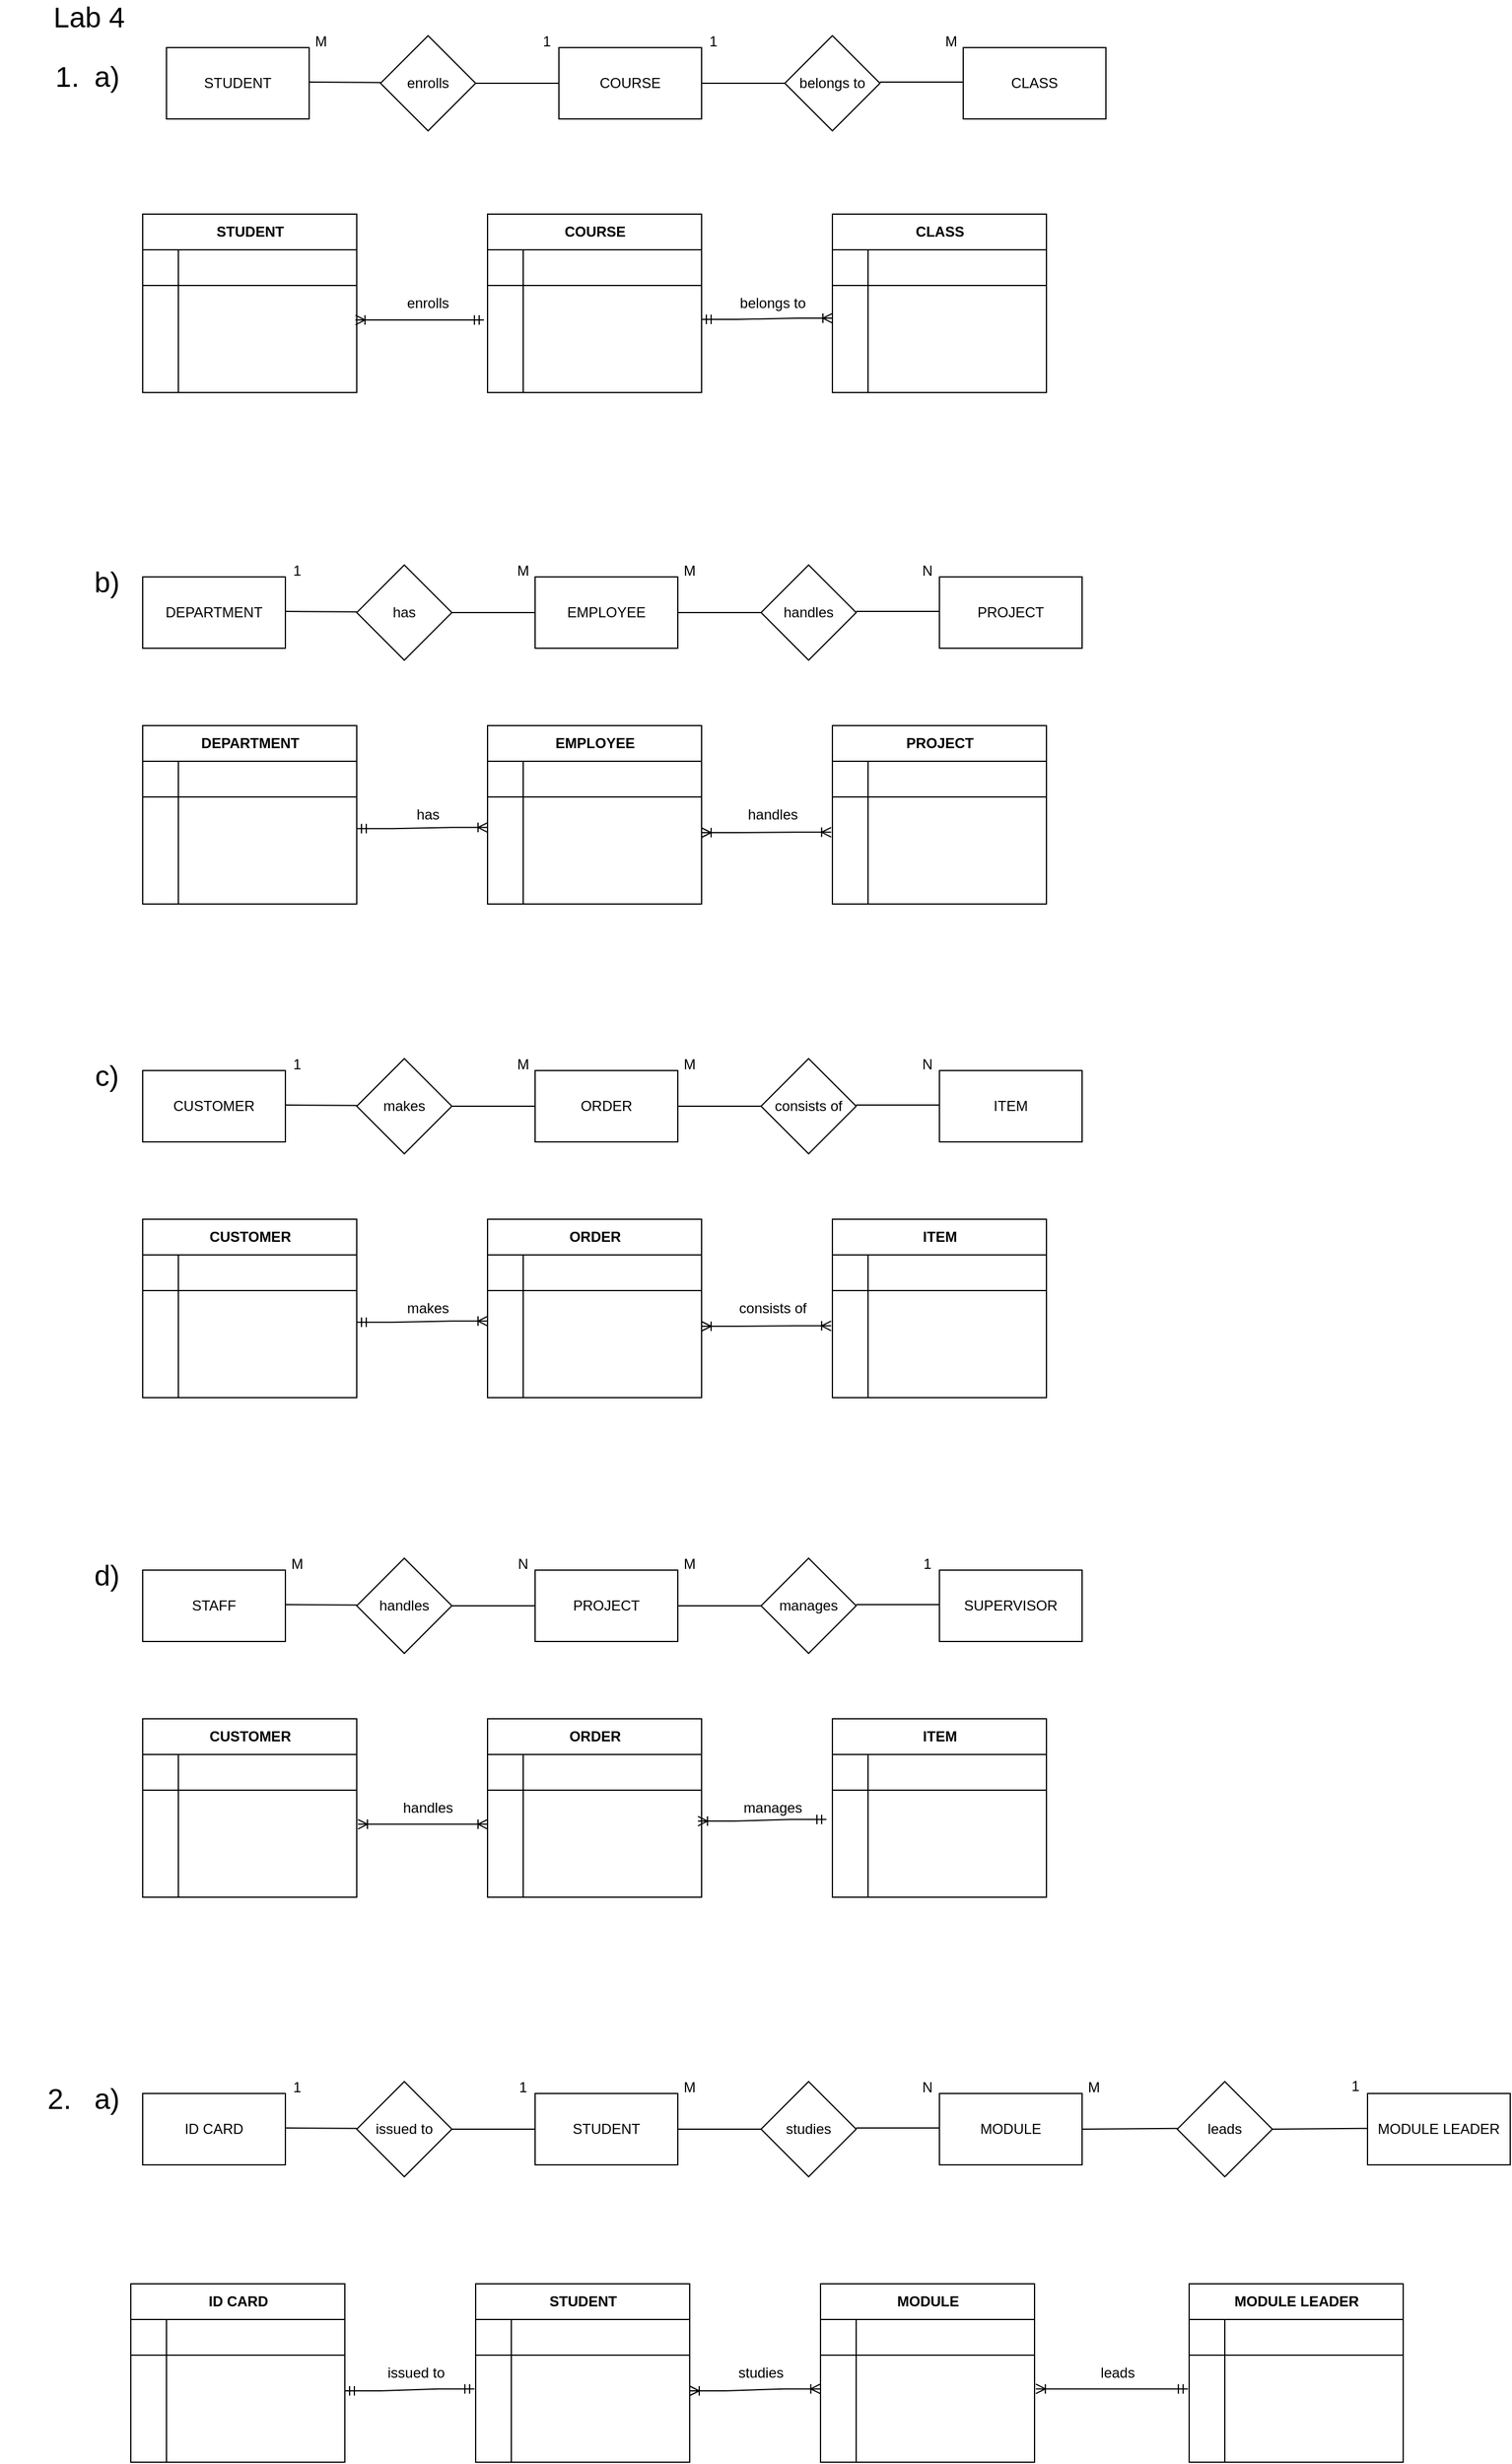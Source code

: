 <mxfile version="21.2.8" type="device">
  <diagram name="Page-1" id="255Yimu2oFzV8yjesVvt">
    <mxGraphModel dx="1257" dy="618" grid="1" gridSize="10" guides="1" tooltips="1" connect="1" arrows="1" fold="1" page="1" pageScale="1" pageWidth="827" pageHeight="1169" math="0" shadow="0">
      <root>
        <mxCell id="0" />
        <mxCell id="1" parent="0" />
        <mxCell id="pU1w6J_PkCRXNIHoUzE_-1" value="&lt;font style=&quot;font-size: 24px;&quot;&gt;Lab 4&lt;/font&gt;" style="text;html=1;strokeColor=none;fillColor=none;align=center;verticalAlign=middle;whiteSpace=wrap;rounded=0;" vertex="1" parent="1">
          <mxGeometry x="10" y="30" width="150" height="30" as="geometry" />
        </mxCell>
        <mxCell id="pU1w6J_PkCRXNIHoUzE_-2" value="&lt;font style=&quot;font-size: 24px;&quot;&gt;1.&amp;nbsp;&lt;/font&gt;" style="text;html=1;strokeColor=none;fillColor=none;align=center;verticalAlign=middle;whiteSpace=wrap;rounded=0;" vertex="1" parent="1">
          <mxGeometry x="40" y="80" width="60" height="30" as="geometry" />
        </mxCell>
        <mxCell id="pU1w6J_PkCRXNIHoUzE_-3" value="&lt;span style=&quot;font-size: 24px;&quot;&gt;a)&lt;/span&gt;" style="text;html=1;strokeColor=none;fillColor=none;align=center;verticalAlign=middle;whiteSpace=wrap;rounded=0;" vertex="1" parent="1">
          <mxGeometry x="70" y="80" width="60" height="30" as="geometry" />
        </mxCell>
        <mxCell id="pU1w6J_PkCRXNIHoUzE_-4" value="COURSE" style="rounded=0;whiteSpace=wrap;html=1;" vertex="1" parent="1">
          <mxGeometry x="480" y="70" width="120" height="60" as="geometry" />
        </mxCell>
        <mxCell id="pU1w6J_PkCRXNIHoUzE_-5" value="belongs to" style="rhombus;whiteSpace=wrap;html=1;" vertex="1" parent="1">
          <mxGeometry x="670" y="60" width="80" height="80" as="geometry" />
        </mxCell>
        <mxCell id="pU1w6J_PkCRXNIHoUzE_-6" value="CLASS" style="rounded=0;whiteSpace=wrap;html=1;" vertex="1" parent="1">
          <mxGeometry x="820" y="70" width="120" height="60" as="geometry" />
        </mxCell>
        <mxCell id="pU1w6J_PkCRXNIHoUzE_-8" value="" style="endArrow=none;html=1;rounded=0;entryX=0;entryY=0.5;entryDx=0;entryDy=0;" edge="1" parent="1" target="pU1w6J_PkCRXNIHoUzE_-5">
          <mxGeometry width="50" height="50" relative="1" as="geometry">
            <mxPoint x="600" y="100" as="sourcePoint" />
            <mxPoint x="650" y="50" as="targetPoint" />
          </mxGeometry>
        </mxCell>
        <mxCell id="pU1w6J_PkCRXNIHoUzE_-9" value="" style="endArrow=none;html=1;rounded=0;entryX=0;entryY=0.5;entryDx=0;entryDy=0;" edge="1" parent="1">
          <mxGeometry width="50" height="50" relative="1" as="geometry">
            <mxPoint x="750" y="99" as="sourcePoint" />
            <mxPoint x="820" y="99" as="targetPoint" />
          </mxGeometry>
        </mxCell>
        <mxCell id="pU1w6J_PkCRXNIHoUzE_-10" value="1" style="text;html=1;strokeColor=none;fillColor=none;align=center;verticalAlign=middle;whiteSpace=wrap;rounded=0;" vertex="1" parent="1">
          <mxGeometry x="580" y="50" width="60" height="30" as="geometry" />
        </mxCell>
        <mxCell id="pU1w6J_PkCRXNIHoUzE_-12" value="M" style="text;html=1;strokeColor=none;fillColor=none;align=center;verticalAlign=middle;whiteSpace=wrap;rounded=0;" vertex="1" parent="1">
          <mxGeometry x="780" y="50" width="60" height="30" as="geometry" />
        </mxCell>
        <mxCell id="pU1w6J_PkCRXNIHoUzE_-13" value="STUDENT" style="rounded=0;whiteSpace=wrap;html=1;" vertex="1" parent="1">
          <mxGeometry x="150" y="70" width="120" height="60" as="geometry" />
        </mxCell>
        <mxCell id="pU1w6J_PkCRXNIHoUzE_-14" value="enrolls" style="rhombus;whiteSpace=wrap;html=1;" vertex="1" parent="1">
          <mxGeometry x="330" y="60" width="80" height="80" as="geometry" />
        </mxCell>
        <mxCell id="pU1w6J_PkCRXNIHoUzE_-15" value="" style="endArrow=none;html=1;rounded=0;entryX=1;entryY=0.5;entryDx=0;entryDy=0;exitX=0;exitY=0.5;exitDx=0;exitDy=0;" edge="1" parent="1" source="pU1w6J_PkCRXNIHoUzE_-4" target="pU1w6J_PkCRXNIHoUzE_-14">
          <mxGeometry width="50" height="50" relative="1" as="geometry">
            <mxPoint x="500" y="160" as="sourcePoint" />
            <mxPoint x="570" y="160" as="targetPoint" />
          </mxGeometry>
        </mxCell>
        <mxCell id="pU1w6J_PkCRXNIHoUzE_-19" value="1" style="text;html=1;strokeColor=none;fillColor=none;align=center;verticalAlign=middle;whiteSpace=wrap;rounded=0;" vertex="1" parent="1">
          <mxGeometry x="440" y="50" width="60" height="30" as="geometry" />
        </mxCell>
        <mxCell id="pU1w6J_PkCRXNIHoUzE_-20" value="" style="endArrow=none;html=1;rounded=0;entryX=0;entryY=0.5;entryDx=0;entryDy=0;" edge="1" parent="1">
          <mxGeometry width="50" height="50" relative="1" as="geometry">
            <mxPoint x="270" y="99" as="sourcePoint" />
            <mxPoint x="330" y="99.33" as="targetPoint" />
          </mxGeometry>
        </mxCell>
        <mxCell id="pU1w6J_PkCRXNIHoUzE_-47" value="COURSE" style="shape=table;startSize=30;container=1;collapsible=1;childLayout=tableLayout;fixedRows=1;rowLines=0;fontStyle=1;align=center;resizeLast=1;html=1;" vertex="1" parent="1">
          <mxGeometry x="420" y="210" width="180" height="150" as="geometry" />
        </mxCell>
        <mxCell id="pU1w6J_PkCRXNIHoUzE_-48" value="" style="shape=tableRow;horizontal=0;startSize=0;swimlaneHead=0;swimlaneBody=0;fillColor=none;collapsible=0;dropTarget=0;points=[[0,0.5],[1,0.5]];portConstraint=eastwest;top=0;left=0;right=0;bottom=1;" vertex="1" parent="pU1w6J_PkCRXNIHoUzE_-47">
          <mxGeometry y="30" width="180" height="30" as="geometry" />
        </mxCell>
        <mxCell id="pU1w6J_PkCRXNIHoUzE_-49" value="" style="shape=partialRectangle;connectable=0;fillColor=none;top=0;left=0;bottom=0;right=0;fontStyle=1;overflow=hidden;whiteSpace=wrap;html=1;" vertex="1" parent="pU1w6J_PkCRXNIHoUzE_-48">
          <mxGeometry width="30" height="30" as="geometry">
            <mxRectangle width="30" height="30" as="alternateBounds" />
          </mxGeometry>
        </mxCell>
        <mxCell id="pU1w6J_PkCRXNIHoUzE_-50" value="" style="shape=partialRectangle;connectable=0;fillColor=none;top=0;left=0;bottom=0;right=0;align=left;spacingLeft=6;fontStyle=5;overflow=hidden;whiteSpace=wrap;html=1;" vertex="1" parent="pU1w6J_PkCRXNIHoUzE_-48">
          <mxGeometry x="30" width="150" height="30" as="geometry">
            <mxRectangle width="150" height="30" as="alternateBounds" />
          </mxGeometry>
        </mxCell>
        <mxCell id="pU1w6J_PkCRXNIHoUzE_-51" value="" style="shape=tableRow;horizontal=0;startSize=0;swimlaneHead=0;swimlaneBody=0;fillColor=none;collapsible=0;dropTarget=0;points=[[0,0.5],[1,0.5]];portConstraint=eastwest;top=0;left=0;right=0;bottom=0;" vertex="1" parent="pU1w6J_PkCRXNIHoUzE_-47">
          <mxGeometry y="60" width="180" height="30" as="geometry" />
        </mxCell>
        <mxCell id="pU1w6J_PkCRXNIHoUzE_-52" value="" style="shape=partialRectangle;connectable=0;fillColor=none;top=0;left=0;bottom=0;right=0;editable=1;overflow=hidden;whiteSpace=wrap;html=1;" vertex="1" parent="pU1w6J_PkCRXNIHoUzE_-51">
          <mxGeometry width="30" height="30" as="geometry">
            <mxRectangle width="30" height="30" as="alternateBounds" />
          </mxGeometry>
        </mxCell>
        <mxCell id="pU1w6J_PkCRXNIHoUzE_-53" value="" style="shape=partialRectangle;connectable=0;fillColor=none;top=0;left=0;bottom=0;right=0;align=left;spacingLeft=6;overflow=hidden;whiteSpace=wrap;html=1;" vertex="1" parent="pU1w6J_PkCRXNIHoUzE_-51">
          <mxGeometry x="30" width="150" height="30" as="geometry">
            <mxRectangle width="150" height="30" as="alternateBounds" />
          </mxGeometry>
        </mxCell>
        <mxCell id="pU1w6J_PkCRXNIHoUzE_-54" value="" style="shape=tableRow;horizontal=0;startSize=0;swimlaneHead=0;swimlaneBody=0;fillColor=none;collapsible=0;dropTarget=0;points=[[0,0.5],[1,0.5]];portConstraint=eastwest;top=0;left=0;right=0;bottom=0;" vertex="1" parent="pU1w6J_PkCRXNIHoUzE_-47">
          <mxGeometry y="90" width="180" height="30" as="geometry" />
        </mxCell>
        <mxCell id="pU1w6J_PkCRXNIHoUzE_-55" value="" style="shape=partialRectangle;connectable=0;fillColor=none;top=0;left=0;bottom=0;right=0;editable=1;overflow=hidden;whiteSpace=wrap;html=1;" vertex="1" parent="pU1w6J_PkCRXNIHoUzE_-54">
          <mxGeometry width="30" height="30" as="geometry">
            <mxRectangle width="30" height="30" as="alternateBounds" />
          </mxGeometry>
        </mxCell>
        <mxCell id="pU1w6J_PkCRXNIHoUzE_-56" value="" style="shape=partialRectangle;connectable=0;fillColor=none;top=0;left=0;bottom=0;right=0;align=left;spacingLeft=6;overflow=hidden;whiteSpace=wrap;html=1;" vertex="1" parent="pU1w6J_PkCRXNIHoUzE_-54">
          <mxGeometry x="30" width="150" height="30" as="geometry">
            <mxRectangle width="150" height="30" as="alternateBounds" />
          </mxGeometry>
        </mxCell>
        <mxCell id="pU1w6J_PkCRXNIHoUzE_-57" value="" style="shape=tableRow;horizontal=0;startSize=0;swimlaneHead=0;swimlaneBody=0;fillColor=none;collapsible=0;dropTarget=0;points=[[0,0.5],[1,0.5]];portConstraint=eastwest;top=0;left=0;right=0;bottom=0;" vertex="1" parent="pU1w6J_PkCRXNIHoUzE_-47">
          <mxGeometry y="120" width="180" height="30" as="geometry" />
        </mxCell>
        <mxCell id="pU1w6J_PkCRXNIHoUzE_-58" value="" style="shape=partialRectangle;connectable=0;fillColor=none;top=0;left=0;bottom=0;right=0;editable=1;overflow=hidden;whiteSpace=wrap;html=1;" vertex="1" parent="pU1w6J_PkCRXNIHoUzE_-57">
          <mxGeometry width="30" height="30" as="geometry">
            <mxRectangle width="30" height="30" as="alternateBounds" />
          </mxGeometry>
        </mxCell>
        <mxCell id="pU1w6J_PkCRXNIHoUzE_-59" value="" style="shape=partialRectangle;connectable=0;fillColor=none;top=0;left=0;bottom=0;right=0;align=left;spacingLeft=6;overflow=hidden;whiteSpace=wrap;html=1;" vertex="1" parent="pU1w6J_PkCRXNIHoUzE_-57">
          <mxGeometry x="30" width="150" height="30" as="geometry">
            <mxRectangle width="150" height="30" as="alternateBounds" />
          </mxGeometry>
        </mxCell>
        <mxCell id="pU1w6J_PkCRXNIHoUzE_-73" value="CLASS" style="shape=table;startSize=30;container=1;collapsible=1;childLayout=tableLayout;fixedRows=1;rowLines=0;fontStyle=1;align=center;resizeLast=1;html=1;" vertex="1" parent="1">
          <mxGeometry x="710" y="210" width="180" height="150" as="geometry" />
        </mxCell>
        <mxCell id="pU1w6J_PkCRXNIHoUzE_-74" value="" style="shape=tableRow;horizontal=0;startSize=0;swimlaneHead=0;swimlaneBody=0;fillColor=none;collapsible=0;dropTarget=0;points=[[0,0.5],[1,0.5]];portConstraint=eastwest;top=0;left=0;right=0;bottom=1;" vertex="1" parent="pU1w6J_PkCRXNIHoUzE_-73">
          <mxGeometry y="30" width="180" height="30" as="geometry" />
        </mxCell>
        <mxCell id="pU1w6J_PkCRXNIHoUzE_-75" value="" style="shape=partialRectangle;connectable=0;fillColor=none;top=0;left=0;bottom=0;right=0;fontStyle=1;overflow=hidden;whiteSpace=wrap;html=1;" vertex="1" parent="pU1w6J_PkCRXNIHoUzE_-74">
          <mxGeometry width="30" height="30" as="geometry">
            <mxRectangle width="30" height="30" as="alternateBounds" />
          </mxGeometry>
        </mxCell>
        <mxCell id="pU1w6J_PkCRXNIHoUzE_-76" value="" style="shape=partialRectangle;connectable=0;fillColor=none;top=0;left=0;bottom=0;right=0;align=left;spacingLeft=6;fontStyle=5;overflow=hidden;whiteSpace=wrap;html=1;" vertex="1" parent="pU1w6J_PkCRXNIHoUzE_-74">
          <mxGeometry x="30" width="150" height="30" as="geometry">
            <mxRectangle width="150" height="30" as="alternateBounds" />
          </mxGeometry>
        </mxCell>
        <mxCell id="pU1w6J_PkCRXNIHoUzE_-77" value="" style="shape=tableRow;horizontal=0;startSize=0;swimlaneHead=0;swimlaneBody=0;fillColor=none;collapsible=0;dropTarget=0;points=[[0,0.5],[1,0.5]];portConstraint=eastwest;top=0;left=0;right=0;bottom=0;" vertex="1" parent="pU1w6J_PkCRXNIHoUzE_-73">
          <mxGeometry y="60" width="180" height="30" as="geometry" />
        </mxCell>
        <mxCell id="pU1w6J_PkCRXNIHoUzE_-78" value="" style="shape=partialRectangle;connectable=0;fillColor=none;top=0;left=0;bottom=0;right=0;editable=1;overflow=hidden;whiteSpace=wrap;html=1;" vertex="1" parent="pU1w6J_PkCRXNIHoUzE_-77">
          <mxGeometry width="30" height="30" as="geometry">
            <mxRectangle width="30" height="30" as="alternateBounds" />
          </mxGeometry>
        </mxCell>
        <mxCell id="pU1w6J_PkCRXNIHoUzE_-79" value="" style="shape=partialRectangle;connectable=0;fillColor=none;top=0;left=0;bottom=0;right=0;align=left;spacingLeft=6;overflow=hidden;whiteSpace=wrap;html=1;" vertex="1" parent="pU1w6J_PkCRXNIHoUzE_-77">
          <mxGeometry x="30" width="150" height="30" as="geometry">
            <mxRectangle width="150" height="30" as="alternateBounds" />
          </mxGeometry>
        </mxCell>
        <mxCell id="pU1w6J_PkCRXNIHoUzE_-80" value="" style="shape=tableRow;horizontal=0;startSize=0;swimlaneHead=0;swimlaneBody=0;fillColor=none;collapsible=0;dropTarget=0;points=[[0,0.5],[1,0.5]];portConstraint=eastwest;top=0;left=0;right=0;bottom=0;" vertex="1" parent="pU1w6J_PkCRXNIHoUzE_-73">
          <mxGeometry y="90" width="180" height="30" as="geometry" />
        </mxCell>
        <mxCell id="pU1w6J_PkCRXNIHoUzE_-81" value="" style="shape=partialRectangle;connectable=0;fillColor=none;top=0;left=0;bottom=0;right=0;editable=1;overflow=hidden;whiteSpace=wrap;html=1;" vertex="1" parent="pU1w6J_PkCRXNIHoUzE_-80">
          <mxGeometry width="30" height="30" as="geometry">
            <mxRectangle width="30" height="30" as="alternateBounds" />
          </mxGeometry>
        </mxCell>
        <mxCell id="pU1w6J_PkCRXNIHoUzE_-82" value="" style="shape=partialRectangle;connectable=0;fillColor=none;top=0;left=0;bottom=0;right=0;align=left;spacingLeft=6;overflow=hidden;whiteSpace=wrap;html=1;" vertex="1" parent="pU1w6J_PkCRXNIHoUzE_-80">
          <mxGeometry x="30" width="150" height="30" as="geometry">
            <mxRectangle width="150" height="30" as="alternateBounds" />
          </mxGeometry>
        </mxCell>
        <mxCell id="pU1w6J_PkCRXNIHoUzE_-83" value="" style="shape=tableRow;horizontal=0;startSize=0;swimlaneHead=0;swimlaneBody=0;fillColor=none;collapsible=0;dropTarget=0;points=[[0,0.5],[1,0.5]];portConstraint=eastwest;top=0;left=0;right=0;bottom=0;" vertex="1" parent="pU1w6J_PkCRXNIHoUzE_-73">
          <mxGeometry y="120" width="180" height="30" as="geometry" />
        </mxCell>
        <mxCell id="pU1w6J_PkCRXNIHoUzE_-84" value="" style="shape=partialRectangle;connectable=0;fillColor=none;top=0;left=0;bottom=0;right=0;editable=1;overflow=hidden;whiteSpace=wrap;html=1;" vertex="1" parent="pU1w6J_PkCRXNIHoUzE_-83">
          <mxGeometry width="30" height="30" as="geometry">
            <mxRectangle width="30" height="30" as="alternateBounds" />
          </mxGeometry>
        </mxCell>
        <mxCell id="pU1w6J_PkCRXNIHoUzE_-85" value="" style="shape=partialRectangle;connectable=0;fillColor=none;top=0;left=0;bottom=0;right=0;align=left;spacingLeft=6;overflow=hidden;whiteSpace=wrap;html=1;" vertex="1" parent="pU1w6J_PkCRXNIHoUzE_-83">
          <mxGeometry x="30" width="150" height="30" as="geometry">
            <mxRectangle width="150" height="30" as="alternateBounds" />
          </mxGeometry>
        </mxCell>
        <mxCell id="pU1w6J_PkCRXNIHoUzE_-86" value="STUDENT" style="shape=table;startSize=30;container=1;collapsible=1;childLayout=tableLayout;fixedRows=1;rowLines=0;fontStyle=1;align=center;resizeLast=1;html=1;" vertex="1" parent="1">
          <mxGeometry x="130" y="210" width="180" height="150" as="geometry" />
        </mxCell>
        <mxCell id="pU1w6J_PkCRXNIHoUzE_-87" value="" style="shape=tableRow;horizontal=0;startSize=0;swimlaneHead=0;swimlaneBody=0;fillColor=none;collapsible=0;dropTarget=0;points=[[0,0.5],[1,0.5]];portConstraint=eastwest;top=0;left=0;right=0;bottom=1;" vertex="1" parent="pU1w6J_PkCRXNIHoUzE_-86">
          <mxGeometry y="30" width="180" height="30" as="geometry" />
        </mxCell>
        <mxCell id="pU1w6J_PkCRXNIHoUzE_-88" value="" style="shape=partialRectangle;connectable=0;fillColor=none;top=0;left=0;bottom=0;right=0;fontStyle=1;overflow=hidden;whiteSpace=wrap;html=1;" vertex="1" parent="pU1w6J_PkCRXNIHoUzE_-87">
          <mxGeometry width="30" height="30" as="geometry">
            <mxRectangle width="30" height="30" as="alternateBounds" />
          </mxGeometry>
        </mxCell>
        <mxCell id="pU1w6J_PkCRXNIHoUzE_-89" value="" style="shape=partialRectangle;connectable=0;fillColor=none;top=0;left=0;bottom=0;right=0;align=left;spacingLeft=6;fontStyle=5;overflow=hidden;whiteSpace=wrap;html=1;" vertex="1" parent="pU1w6J_PkCRXNIHoUzE_-87">
          <mxGeometry x="30" width="150" height="30" as="geometry">
            <mxRectangle width="150" height="30" as="alternateBounds" />
          </mxGeometry>
        </mxCell>
        <mxCell id="pU1w6J_PkCRXNIHoUzE_-90" value="" style="shape=tableRow;horizontal=0;startSize=0;swimlaneHead=0;swimlaneBody=0;fillColor=none;collapsible=0;dropTarget=0;points=[[0,0.5],[1,0.5]];portConstraint=eastwest;top=0;left=0;right=0;bottom=0;" vertex="1" parent="pU1w6J_PkCRXNIHoUzE_-86">
          <mxGeometry y="60" width="180" height="30" as="geometry" />
        </mxCell>
        <mxCell id="pU1w6J_PkCRXNIHoUzE_-91" value="" style="shape=partialRectangle;connectable=0;fillColor=none;top=0;left=0;bottom=0;right=0;editable=1;overflow=hidden;whiteSpace=wrap;html=1;" vertex="1" parent="pU1w6J_PkCRXNIHoUzE_-90">
          <mxGeometry width="30" height="30" as="geometry">
            <mxRectangle width="30" height="30" as="alternateBounds" />
          </mxGeometry>
        </mxCell>
        <mxCell id="pU1w6J_PkCRXNIHoUzE_-92" value="" style="shape=partialRectangle;connectable=0;fillColor=none;top=0;left=0;bottom=0;right=0;align=left;spacingLeft=6;overflow=hidden;whiteSpace=wrap;html=1;" vertex="1" parent="pU1w6J_PkCRXNIHoUzE_-90">
          <mxGeometry x="30" width="150" height="30" as="geometry">
            <mxRectangle width="150" height="30" as="alternateBounds" />
          </mxGeometry>
        </mxCell>
        <mxCell id="pU1w6J_PkCRXNIHoUzE_-93" value="" style="shape=tableRow;horizontal=0;startSize=0;swimlaneHead=0;swimlaneBody=0;fillColor=none;collapsible=0;dropTarget=0;points=[[0,0.5],[1,0.5]];portConstraint=eastwest;top=0;left=0;right=0;bottom=0;" vertex="1" parent="pU1w6J_PkCRXNIHoUzE_-86">
          <mxGeometry y="90" width="180" height="30" as="geometry" />
        </mxCell>
        <mxCell id="pU1w6J_PkCRXNIHoUzE_-94" value="" style="shape=partialRectangle;connectable=0;fillColor=none;top=0;left=0;bottom=0;right=0;editable=1;overflow=hidden;whiteSpace=wrap;html=1;" vertex="1" parent="pU1w6J_PkCRXNIHoUzE_-93">
          <mxGeometry width="30" height="30" as="geometry">
            <mxRectangle width="30" height="30" as="alternateBounds" />
          </mxGeometry>
        </mxCell>
        <mxCell id="pU1w6J_PkCRXNIHoUzE_-95" value="" style="shape=partialRectangle;connectable=0;fillColor=none;top=0;left=0;bottom=0;right=0;align=left;spacingLeft=6;overflow=hidden;whiteSpace=wrap;html=1;" vertex="1" parent="pU1w6J_PkCRXNIHoUzE_-93">
          <mxGeometry x="30" width="150" height="30" as="geometry">
            <mxRectangle width="150" height="30" as="alternateBounds" />
          </mxGeometry>
        </mxCell>
        <mxCell id="pU1w6J_PkCRXNIHoUzE_-96" value="" style="shape=tableRow;horizontal=0;startSize=0;swimlaneHead=0;swimlaneBody=0;fillColor=none;collapsible=0;dropTarget=0;points=[[0,0.5],[1,0.5]];portConstraint=eastwest;top=0;left=0;right=0;bottom=0;" vertex="1" parent="pU1w6J_PkCRXNIHoUzE_-86">
          <mxGeometry y="120" width="180" height="30" as="geometry" />
        </mxCell>
        <mxCell id="pU1w6J_PkCRXNIHoUzE_-97" value="" style="shape=partialRectangle;connectable=0;fillColor=none;top=0;left=0;bottom=0;right=0;editable=1;overflow=hidden;whiteSpace=wrap;html=1;" vertex="1" parent="pU1w6J_PkCRXNIHoUzE_-96">
          <mxGeometry width="30" height="30" as="geometry">
            <mxRectangle width="30" height="30" as="alternateBounds" />
          </mxGeometry>
        </mxCell>
        <mxCell id="pU1w6J_PkCRXNIHoUzE_-98" value="" style="shape=partialRectangle;connectable=0;fillColor=none;top=0;left=0;bottom=0;right=0;align=left;spacingLeft=6;overflow=hidden;whiteSpace=wrap;html=1;" vertex="1" parent="pU1w6J_PkCRXNIHoUzE_-96">
          <mxGeometry x="30" width="150" height="30" as="geometry">
            <mxRectangle width="150" height="30" as="alternateBounds" />
          </mxGeometry>
        </mxCell>
        <mxCell id="pU1w6J_PkCRXNIHoUzE_-100" value="" style="edgeStyle=entityRelationEdgeStyle;fontSize=12;html=1;endArrow=ERoneToMany;startArrow=ERmandOne;rounded=0;entryX=0;entryY=0.917;entryDx=0;entryDy=0;exitX=1;exitY=-0.05;exitDx=0;exitDy=0;exitPerimeter=0;entryPerimeter=0;" edge="1" parent="1" source="pU1w6J_PkCRXNIHoUzE_-54" target="pU1w6J_PkCRXNIHoUzE_-77">
          <mxGeometry width="100" height="100" relative="1" as="geometry">
            <mxPoint x="340" y="460" as="sourcePoint" />
            <mxPoint x="440" y="360" as="targetPoint" />
          </mxGeometry>
        </mxCell>
        <mxCell id="pU1w6J_PkCRXNIHoUzE_-102" value="M" style="text;html=1;strokeColor=none;fillColor=none;align=center;verticalAlign=middle;whiteSpace=wrap;rounded=0;" vertex="1" parent="1">
          <mxGeometry x="250" y="50" width="60" height="30" as="geometry" />
        </mxCell>
        <mxCell id="pU1w6J_PkCRXNIHoUzE_-103" value="enrolls" style="text;html=1;strokeColor=none;fillColor=none;align=center;verticalAlign=middle;whiteSpace=wrap;rounded=0;" vertex="1" parent="1">
          <mxGeometry x="340" y="270" width="60" height="30" as="geometry" />
        </mxCell>
        <mxCell id="pU1w6J_PkCRXNIHoUzE_-106" value="" style="edgeStyle=entityRelationEdgeStyle;fontSize=12;html=1;endArrow=ERoneToMany;startArrow=ERmandOne;rounded=0;entryX=0.994;entryY=-0.033;entryDx=0;entryDy=0;exitX=-0.017;exitY=-0.033;exitDx=0;exitDy=0;exitPerimeter=0;entryPerimeter=0;" edge="1" parent="1" source="pU1w6J_PkCRXNIHoUzE_-54" target="pU1w6J_PkCRXNIHoUzE_-93">
          <mxGeometry width="100" height="100" relative="1" as="geometry">
            <mxPoint x="315" y="341" as="sourcePoint" />
            <mxPoint x="425" y="340" as="targetPoint" />
          </mxGeometry>
        </mxCell>
        <mxCell id="pU1w6J_PkCRXNIHoUzE_-107" value="belongs to" style="text;html=1;strokeColor=none;fillColor=none;align=center;verticalAlign=middle;whiteSpace=wrap;rounded=0;" vertex="1" parent="1">
          <mxGeometry x="630" y="270" width="60" height="30" as="geometry" />
        </mxCell>
        <mxCell id="pU1w6J_PkCRXNIHoUzE_-108" value="&lt;span style=&quot;font-size: 24px;&quot;&gt;b)&lt;/span&gt;" style="text;html=1;strokeColor=none;fillColor=none;align=center;verticalAlign=middle;whiteSpace=wrap;rounded=0;" vertex="1" parent="1">
          <mxGeometry x="70" y="505" width="60" height="30" as="geometry" />
        </mxCell>
        <mxCell id="pU1w6J_PkCRXNIHoUzE_-120" value="EMPLOYEE" style="rounded=0;whiteSpace=wrap;html=1;" vertex="1" parent="1">
          <mxGeometry x="460" y="515" width="120" height="60" as="geometry" />
        </mxCell>
        <mxCell id="pU1w6J_PkCRXNIHoUzE_-121" value="handles" style="rhombus;whiteSpace=wrap;html=1;" vertex="1" parent="1">
          <mxGeometry x="650" y="505" width="80" height="80" as="geometry" />
        </mxCell>
        <mxCell id="pU1w6J_PkCRXNIHoUzE_-122" value="PROJECT" style="rounded=0;whiteSpace=wrap;html=1;" vertex="1" parent="1">
          <mxGeometry x="800" y="515" width="120" height="60" as="geometry" />
        </mxCell>
        <mxCell id="pU1w6J_PkCRXNIHoUzE_-123" value="" style="endArrow=none;html=1;rounded=0;entryX=0;entryY=0.5;entryDx=0;entryDy=0;" edge="1" parent="1" target="pU1w6J_PkCRXNIHoUzE_-121">
          <mxGeometry width="50" height="50" relative="1" as="geometry">
            <mxPoint x="580" y="545" as="sourcePoint" />
            <mxPoint x="630" y="495" as="targetPoint" />
          </mxGeometry>
        </mxCell>
        <mxCell id="pU1w6J_PkCRXNIHoUzE_-124" value="" style="endArrow=none;html=1;rounded=0;entryX=0;entryY=0.5;entryDx=0;entryDy=0;" edge="1" parent="1">
          <mxGeometry width="50" height="50" relative="1" as="geometry">
            <mxPoint x="730" y="544" as="sourcePoint" />
            <mxPoint x="800" y="544" as="targetPoint" />
          </mxGeometry>
        </mxCell>
        <mxCell id="pU1w6J_PkCRXNIHoUzE_-125" value="M" style="text;html=1;strokeColor=none;fillColor=none;align=center;verticalAlign=middle;whiteSpace=wrap;rounded=0;" vertex="1" parent="1">
          <mxGeometry x="560" y="495" width="60" height="30" as="geometry" />
        </mxCell>
        <mxCell id="pU1w6J_PkCRXNIHoUzE_-126" value="N" style="text;html=1;strokeColor=none;fillColor=none;align=center;verticalAlign=middle;whiteSpace=wrap;rounded=0;" vertex="1" parent="1">
          <mxGeometry x="760" y="495" width="60" height="30" as="geometry" />
        </mxCell>
        <mxCell id="pU1w6J_PkCRXNIHoUzE_-127" value="DEPARTMENT" style="rounded=0;whiteSpace=wrap;html=1;" vertex="1" parent="1">
          <mxGeometry x="130" y="515" width="120" height="60" as="geometry" />
        </mxCell>
        <mxCell id="pU1w6J_PkCRXNIHoUzE_-128" value="has" style="rhombus;whiteSpace=wrap;html=1;" vertex="1" parent="1">
          <mxGeometry x="310" y="505" width="80" height="80" as="geometry" />
        </mxCell>
        <mxCell id="pU1w6J_PkCRXNIHoUzE_-129" value="" style="endArrow=none;html=1;rounded=0;entryX=1;entryY=0.5;entryDx=0;entryDy=0;exitX=0;exitY=0.5;exitDx=0;exitDy=0;" edge="1" parent="1" source="pU1w6J_PkCRXNIHoUzE_-120" target="pU1w6J_PkCRXNIHoUzE_-128">
          <mxGeometry width="50" height="50" relative="1" as="geometry">
            <mxPoint x="480" y="605" as="sourcePoint" />
            <mxPoint x="550" y="605" as="targetPoint" />
          </mxGeometry>
        </mxCell>
        <mxCell id="pU1w6J_PkCRXNIHoUzE_-130" value="M" style="text;html=1;strokeColor=none;fillColor=none;align=center;verticalAlign=middle;whiteSpace=wrap;rounded=0;" vertex="1" parent="1">
          <mxGeometry x="420" y="495" width="60" height="30" as="geometry" />
        </mxCell>
        <mxCell id="pU1w6J_PkCRXNIHoUzE_-131" value="" style="endArrow=none;html=1;rounded=0;entryX=0;entryY=0.5;entryDx=0;entryDy=0;" edge="1" parent="1">
          <mxGeometry width="50" height="50" relative="1" as="geometry">
            <mxPoint x="250" y="544" as="sourcePoint" />
            <mxPoint x="310" y="544.33" as="targetPoint" />
          </mxGeometry>
        </mxCell>
        <mxCell id="pU1w6J_PkCRXNIHoUzE_-132" value="1" style="text;html=1;strokeColor=none;fillColor=none;align=center;verticalAlign=middle;whiteSpace=wrap;rounded=0;" vertex="1" parent="1">
          <mxGeometry x="230" y="495" width="60" height="30" as="geometry" />
        </mxCell>
        <mxCell id="pU1w6J_PkCRXNIHoUzE_-133" value="EMPLOYEE" style="shape=table;startSize=30;container=1;collapsible=1;childLayout=tableLayout;fixedRows=1;rowLines=0;fontStyle=1;align=center;resizeLast=1;html=1;" vertex="1" parent="1">
          <mxGeometry x="420" y="640" width="180" height="150" as="geometry" />
        </mxCell>
        <mxCell id="pU1w6J_PkCRXNIHoUzE_-134" value="" style="shape=tableRow;horizontal=0;startSize=0;swimlaneHead=0;swimlaneBody=0;fillColor=none;collapsible=0;dropTarget=0;points=[[0,0.5],[1,0.5]];portConstraint=eastwest;top=0;left=0;right=0;bottom=1;" vertex="1" parent="pU1w6J_PkCRXNIHoUzE_-133">
          <mxGeometry y="30" width="180" height="30" as="geometry" />
        </mxCell>
        <mxCell id="pU1w6J_PkCRXNIHoUzE_-135" value="" style="shape=partialRectangle;connectable=0;fillColor=none;top=0;left=0;bottom=0;right=0;fontStyle=1;overflow=hidden;whiteSpace=wrap;html=1;" vertex="1" parent="pU1w6J_PkCRXNIHoUzE_-134">
          <mxGeometry width="30" height="30" as="geometry">
            <mxRectangle width="30" height="30" as="alternateBounds" />
          </mxGeometry>
        </mxCell>
        <mxCell id="pU1w6J_PkCRXNIHoUzE_-136" value="" style="shape=partialRectangle;connectable=0;fillColor=none;top=0;left=0;bottom=0;right=0;align=left;spacingLeft=6;fontStyle=5;overflow=hidden;whiteSpace=wrap;html=1;" vertex="1" parent="pU1w6J_PkCRXNIHoUzE_-134">
          <mxGeometry x="30" width="150" height="30" as="geometry">
            <mxRectangle width="150" height="30" as="alternateBounds" />
          </mxGeometry>
        </mxCell>
        <mxCell id="pU1w6J_PkCRXNIHoUzE_-137" value="" style="shape=tableRow;horizontal=0;startSize=0;swimlaneHead=0;swimlaneBody=0;fillColor=none;collapsible=0;dropTarget=0;points=[[0,0.5],[1,0.5]];portConstraint=eastwest;top=0;left=0;right=0;bottom=0;" vertex="1" parent="pU1w6J_PkCRXNIHoUzE_-133">
          <mxGeometry y="60" width="180" height="30" as="geometry" />
        </mxCell>
        <mxCell id="pU1w6J_PkCRXNIHoUzE_-138" value="" style="shape=partialRectangle;connectable=0;fillColor=none;top=0;left=0;bottom=0;right=0;editable=1;overflow=hidden;whiteSpace=wrap;html=1;" vertex="1" parent="pU1w6J_PkCRXNIHoUzE_-137">
          <mxGeometry width="30" height="30" as="geometry">
            <mxRectangle width="30" height="30" as="alternateBounds" />
          </mxGeometry>
        </mxCell>
        <mxCell id="pU1w6J_PkCRXNIHoUzE_-139" value="" style="shape=partialRectangle;connectable=0;fillColor=none;top=0;left=0;bottom=0;right=0;align=left;spacingLeft=6;overflow=hidden;whiteSpace=wrap;html=1;" vertex="1" parent="pU1w6J_PkCRXNIHoUzE_-137">
          <mxGeometry x="30" width="150" height="30" as="geometry">
            <mxRectangle width="150" height="30" as="alternateBounds" />
          </mxGeometry>
        </mxCell>
        <mxCell id="pU1w6J_PkCRXNIHoUzE_-140" value="" style="shape=tableRow;horizontal=0;startSize=0;swimlaneHead=0;swimlaneBody=0;fillColor=none;collapsible=0;dropTarget=0;points=[[0,0.5],[1,0.5]];portConstraint=eastwest;top=0;left=0;right=0;bottom=0;" vertex="1" parent="pU1w6J_PkCRXNIHoUzE_-133">
          <mxGeometry y="90" width="180" height="30" as="geometry" />
        </mxCell>
        <mxCell id="pU1w6J_PkCRXNIHoUzE_-141" value="" style="shape=partialRectangle;connectable=0;fillColor=none;top=0;left=0;bottom=0;right=0;editable=1;overflow=hidden;whiteSpace=wrap;html=1;" vertex="1" parent="pU1w6J_PkCRXNIHoUzE_-140">
          <mxGeometry width="30" height="30" as="geometry">
            <mxRectangle width="30" height="30" as="alternateBounds" />
          </mxGeometry>
        </mxCell>
        <mxCell id="pU1w6J_PkCRXNIHoUzE_-142" value="" style="shape=partialRectangle;connectable=0;fillColor=none;top=0;left=0;bottom=0;right=0;align=left;spacingLeft=6;overflow=hidden;whiteSpace=wrap;html=1;" vertex="1" parent="pU1w6J_PkCRXNIHoUzE_-140">
          <mxGeometry x="30" width="150" height="30" as="geometry">
            <mxRectangle width="150" height="30" as="alternateBounds" />
          </mxGeometry>
        </mxCell>
        <mxCell id="pU1w6J_PkCRXNIHoUzE_-143" value="" style="shape=tableRow;horizontal=0;startSize=0;swimlaneHead=0;swimlaneBody=0;fillColor=none;collapsible=0;dropTarget=0;points=[[0,0.5],[1,0.5]];portConstraint=eastwest;top=0;left=0;right=0;bottom=0;" vertex="1" parent="pU1w6J_PkCRXNIHoUzE_-133">
          <mxGeometry y="120" width="180" height="30" as="geometry" />
        </mxCell>
        <mxCell id="pU1w6J_PkCRXNIHoUzE_-144" value="" style="shape=partialRectangle;connectable=0;fillColor=none;top=0;left=0;bottom=0;right=0;editable=1;overflow=hidden;whiteSpace=wrap;html=1;" vertex="1" parent="pU1w6J_PkCRXNIHoUzE_-143">
          <mxGeometry width="30" height="30" as="geometry">
            <mxRectangle width="30" height="30" as="alternateBounds" />
          </mxGeometry>
        </mxCell>
        <mxCell id="pU1w6J_PkCRXNIHoUzE_-145" value="" style="shape=partialRectangle;connectable=0;fillColor=none;top=0;left=0;bottom=0;right=0;align=left;spacingLeft=6;overflow=hidden;whiteSpace=wrap;html=1;" vertex="1" parent="pU1w6J_PkCRXNIHoUzE_-143">
          <mxGeometry x="30" width="150" height="30" as="geometry">
            <mxRectangle width="150" height="30" as="alternateBounds" />
          </mxGeometry>
        </mxCell>
        <mxCell id="pU1w6J_PkCRXNIHoUzE_-146" value="PROJECT" style="shape=table;startSize=30;container=1;collapsible=1;childLayout=tableLayout;fixedRows=1;rowLines=0;fontStyle=1;align=center;resizeLast=1;html=1;" vertex="1" parent="1">
          <mxGeometry x="710" y="640" width="180" height="150" as="geometry" />
        </mxCell>
        <mxCell id="pU1w6J_PkCRXNIHoUzE_-147" value="" style="shape=tableRow;horizontal=0;startSize=0;swimlaneHead=0;swimlaneBody=0;fillColor=none;collapsible=0;dropTarget=0;points=[[0,0.5],[1,0.5]];portConstraint=eastwest;top=0;left=0;right=0;bottom=1;" vertex="1" parent="pU1w6J_PkCRXNIHoUzE_-146">
          <mxGeometry y="30" width="180" height="30" as="geometry" />
        </mxCell>
        <mxCell id="pU1w6J_PkCRXNIHoUzE_-148" value="" style="shape=partialRectangle;connectable=0;fillColor=none;top=0;left=0;bottom=0;right=0;fontStyle=1;overflow=hidden;whiteSpace=wrap;html=1;" vertex="1" parent="pU1w6J_PkCRXNIHoUzE_-147">
          <mxGeometry width="30" height="30" as="geometry">
            <mxRectangle width="30" height="30" as="alternateBounds" />
          </mxGeometry>
        </mxCell>
        <mxCell id="pU1w6J_PkCRXNIHoUzE_-149" value="" style="shape=partialRectangle;connectable=0;fillColor=none;top=0;left=0;bottom=0;right=0;align=left;spacingLeft=6;fontStyle=5;overflow=hidden;whiteSpace=wrap;html=1;" vertex="1" parent="pU1w6J_PkCRXNIHoUzE_-147">
          <mxGeometry x="30" width="150" height="30" as="geometry">
            <mxRectangle width="150" height="30" as="alternateBounds" />
          </mxGeometry>
        </mxCell>
        <mxCell id="pU1w6J_PkCRXNIHoUzE_-150" value="" style="shape=tableRow;horizontal=0;startSize=0;swimlaneHead=0;swimlaneBody=0;fillColor=none;collapsible=0;dropTarget=0;points=[[0,0.5],[1,0.5]];portConstraint=eastwest;top=0;left=0;right=0;bottom=0;" vertex="1" parent="pU1w6J_PkCRXNIHoUzE_-146">
          <mxGeometry y="60" width="180" height="30" as="geometry" />
        </mxCell>
        <mxCell id="pU1w6J_PkCRXNIHoUzE_-151" value="" style="shape=partialRectangle;connectable=0;fillColor=none;top=0;left=0;bottom=0;right=0;editable=1;overflow=hidden;whiteSpace=wrap;html=1;" vertex="1" parent="pU1w6J_PkCRXNIHoUzE_-150">
          <mxGeometry width="30" height="30" as="geometry">
            <mxRectangle width="30" height="30" as="alternateBounds" />
          </mxGeometry>
        </mxCell>
        <mxCell id="pU1w6J_PkCRXNIHoUzE_-152" value="" style="shape=partialRectangle;connectable=0;fillColor=none;top=0;left=0;bottom=0;right=0;align=left;spacingLeft=6;overflow=hidden;whiteSpace=wrap;html=1;" vertex="1" parent="pU1w6J_PkCRXNIHoUzE_-150">
          <mxGeometry x="30" width="150" height="30" as="geometry">
            <mxRectangle width="150" height="30" as="alternateBounds" />
          </mxGeometry>
        </mxCell>
        <mxCell id="pU1w6J_PkCRXNIHoUzE_-153" value="" style="shape=tableRow;horizontal=0;startSize=0;swimlaneHead=0;swimlaneBody=0;fillColor=none;collapsible=0;dropTarget=0;points=[[0,0.5],[1,0.5]];portConstraint=eastwest;top=0;left=0;right=0;bottom=0;" vertex="1" parent="pU1w6J_PkCRXNIHoUzE_-146">
          <mxGeometry y="90" width="180" height="30" as="geometry" />
        </mxCell>
        <mxCell id="pU1w6J_PkCRXNIHoUzE_-154" value="" style="shape=partialRectangle;connectable=0;fillColor=none;top=0;left=0;bottom=0;right=0;editable=1;overflow=hidden;whiteSpace=wrap;html=1;" vertex="1" parent="pU1w6J_PkCRXNIHoUzE_-153">
          <mxGeometry width="30" height="30" as="geometry">
            <mxRectangle width="30" height="30" as="alternateBounds" />
          </mxGeometry>
        </mxCell>
        <mxCell id="pU1w6J_PkCRXNIHoUzE_-155" value="" style="shape=partialRectangle;connectable=0;fillColor=none;top=0;left=0;bottom=0;right=0;align=left;spacingLeft=6;overflow=hidden;whiteSpace=wrap;html=1;" vertex="1" parent="pU1w6J_PkCRXNIHoUzE_-153">
          <mxGeometry x="30" width="150" height="30" as="geometry">
            <mxRectangle width="150" height="30" as="alternateBounds" />
          </mxGeometry>
        </mxCell>
        <mxCell id="pU1w6J_PkCRXNIHoUzE_-156" value="" style="shape=tableRow;horizontal=0;startSize=0;swimlaneHead=0;swimlaneBody=0;fillColor=none;collapsible=0;dropTarget=0;points=[[0,0.5],[1,0.5]];portConstraint=eastwest;top=0;left=0;right=0;bottom=0;" vertex="1" parent="pU1w6J_PkCRXNIHoUzE_-146">
          <mxGeometry y="120" width="180" height="30" as="geometry" />
        </mxCell>
        <mxCell id="pU1w6J_PkCRXNIHoUzE_-157" value="" style="shape=partialRectangle;connectable=0;fillColor=none;top=0;left=0;bottom=0;right=0;editable=1;overflow=hidden;whiteSpace=wrap;html=1;" vertex="1" parent="pU1w6J_PkCRXNIHoUzE_-156">
          <mxGeometry width="30" height="30" as="geometry">
            <mxRectangle width="30" height="30" as="alternateBounds" />
          </mxGeometry>
        </mxCell>
        <mxCell id="pU1w6J_PkCRXNIHoUzE_-158" value="" style="shape=partialRectangle;connectable=0;fillColor=none;top=0;left=0;bottom=0;right=0;align=left;spacingLeft=6;overflow=hidden;whiteSpace=wrap;html=1;" vertex="1" parent="pU1w6J_PkCRXNIHoUzE_-156">
          <mxGeometry x="30" width="150" height="30" as="geometry">
            <mxRectangle width="150" height="30" as="alternateBounds" />
          </mxGeometry>
        </mxCell>
        <mxCell id="pU1w6J_PkCRXNIHoUzE_-159" value="DEPARTMENT" style="shape=table;startSize=30;container=1;collapsible=1;childLayout=tableLayout;fixedRows=1;rowLines=0;fontStyle=1;align=center;resizeLast=1;html=1;" vertex="1" parent="1">
          <mxGeometry x="130" y="640" width="180" height="150" as="geometry" />
        </mxCell>
        <mxCell id="pU1w6J_PkCRXNIHoUzE_-160" value="" style="shape=tableRow;horizontal=0;startSize=0;swimlaneHead=0;swimlaneBody=0;fillColor=none;collapsible=0;dropTarget=0;points=[[0,0.5],[1,0.5]];portConstraint=eastwest;top=0;left=0;right=0;bottom=1;" vertex="1" parent="pU1w6J_PkCRXNIHoUzE_-159">
          <mxGeometry y="30" width="180" height="30" as="geometry" />
        </mxCell>
        <mxCell id="pU1w6J_PkCRXNIHoUzE_-161" value="" style="shape=partialRectangle;connectable=0;fillColor=none;top=0;left=0;bottom=0;right=0;fontStyle=1;overflow=hidden;whiteSpace=wrap;html=1;" vertex="1" parent="pU1w6J_PkCRXNIHoUzE_-160">
          <mxGeometry width="30" height="30" as="geometry">
            <mxRectangle width="30" height="30" as="alternateBounds" />
          </mxGeometry>
        </mxCell>
        <mxCell id="pU1w6J_PkCRXNIHoUzE_-162" value="" style="shape=partialRectangle;connectable=0;fillColor=none;top=0;left=0;bottom=0;right=0;align=left;spacingLeft=6;fontStyle=5;overflow=hidden;whiteSpace=wrap;html=1;" vertex="1" parent="pU1w6J_PkCRXNIHoUzE_-160">
          <mxGeometry x="30" width="150" height="30" as="geometry">
            <mxRectangle width="150" height="30" as="alternateBounds" />
          </mxGeometry>
        </mxCell>
        <mxCell id="pU1w6J_PkCRXNIHoUzE_-163" value="" style="shape=tableRow;horizontal=0;startSize=0;swimlaneHead=0;swimlaneBody=0;fillColor=none;collapsible=0;dropTarget=0;points=[[0,0.5],[1,0.5]];portConstraint=eastwest;top=0;left=0;right=0;bottom=0;" vertex="1" parent="pU1w6J_PkCRXNIHoUzE_-159">
          <mxGeometry y="60" width="180" height="30" as="geometry" />
        </mxCell>
        <mxCell id="pU1w6J_PkCRXNIHoUzE_-164" value="" style="shape=partialRectangle;connectable=0;fillColor=none;top=0;left=0;bottom=0;right=0;editable=1;overflow=hidden;whiteSpace=wrap;html=1;" vertex="1" parent="pU1w6J_PkCRXNIHoUzE_-163">
          <mxGeometry width="30" height="30" as="geometry">
            <mxRectangle width="30" height="30" as="alternateBounds" />
          </mxGeometry>
        </mxCell>
        <mxCell id="pU1w6J_PkCRXNIHoUzE_-165" value="" style="shape=partialRectangle;connectable=0;fillColor=none;top=0;left=0;bottom=0;right=0;align=left;spacingLeft=6;overflow=hidden;whiteSpace=wrap;html=1;" vertex="1" parent="pU1w6J_PkCRXNIHoUzE_-163">
          <mxGeometry x="30" width="150" height="30" as="geometry">
            <mxRectangle width="150" height="30" as="alternateBounds" />
          </mxGeometry>
        </mxCell>
        <mxCell id="pU1w6J_PkCRXNIHoUzE_-166" value="" style="shape=tableRow;horizontal=0;startSize=0;swimlaneHead=0;swimlaneBody=0;fillColor=none;collapsible=0;dropTarget=0;points=[[0,0.5],[1,0.5]];portConstraint=eastwest;top=0;left=0;right=0;bottom=0;" vertex="1" parent="pU1w6J_PkCRXNIHoUzE_-159">
          <mxGeometry y="90" width="180" height="30" as="geometry" />
        </mxCell>
        <mxCell id="pU1w6J_PkCRXNIHoUzE_-167" value="" style="shape=partialRectangle;connectable=0;fillColor=none;top=0;left=0;bottom=0;right=0;editable=1;overflow=hidden;whiteSpace=wrap;html=1;" vertex="1" parent="pU1w6J_PkCRXNIHoUzE_-166">
          <mxGeometry width="30" height="30" as="geometry">
            <mxRectangle width="30" height="30" as="alternateBounds" />
          </mxGeometry>
        </mxCell>
        <mxCell id="pU1w6J_PkCRXNIHoUzE_-168" value="" style="shape=partialRectangle;connectable=0;fillColor=none;top=0;left=0;bottom=0;right=0;align=left;spacingLeft=6;overflow=hidden;whiteSpace=wrap;html=1;" vertex="1" parent="pU1w6J_PkCRXNIHoUzE_-166">
          <mxGeometry x="30" width="150" height="30" as="geometry">
            <mxRectangle width="150" height="30" as="alternateBounds" />
          </mxGeometry>
        </mxCell>
        <mxCell id="pU1w6J_PkCRXNIHoUzE_-169" value="" style="shape=tableRow;horizontal=0;startSize=0;swimlaneHead=0;swimlaneBody=0;fillColor=none;collapsible=0;dropTarget=0;points=[[0,0.5],[1,0.5]];portConstraint=eastwest;top=0;left=0;right=0;bottom=0;" vertex="1" parent="pU1w6J_PkCRXNIHoUzE_-159">
          <mxGeometry y="120" width="180" height="30" as="geometry" />
        </mxCell>
        <mxCell id="pU1w6J_PkCRXNIHoUzE_-170" value="" style="shape=partialRectangle;connectable=0;fillColor=none;top=0;left=0;bottom=0;right=0;editable=1;overflow=hidden;whiteSpace=wrap;html=1;" vertex="1" parent="pU1w6J_PkCRXNIHoUzE_-169">
          <mxGeometry width="30" height="30" as="geometry">
            <mxRectangle width="30" height="30" as="alternateBounds" />
          </mxGeometry>
        </mxCell>
        <mxCell id="pU1w6J_PkCRXNIHoUzE_-171" value="" style="shape=partialRectangle;connectable=0;fillColor=none;top=0;left=0;bottom=0;right=0;align=left;spacingLeft=6;overflow=hidden;whiteSpace=wrap;html=1;" vertex="1" parent="pU1w6J_PkCRXNIHoUzE_-169">
          <mxGeometry x="30" width="150" height="30" as="geometry">
            <mxRectangle width="150" height="30" as="alternateBounds" />
          </mxGeometry>
        </mxCell>
        <mxCell id="pU1w6J_PkCRXNIHoUzE_-173" value="has" style="text;html=1;strokeColor=none;fillColor=none;align=center;verticalAlign=middle;whiteSpace=wrap;rounded=0;" vertex="1" parent="1">
          <mxGeometry x="340" y="700" width="60" height="30" as="geometry" />
        </mxCell>
        <mxCell id="pU1w6J_PkCRXNIHoUzE_-175" value="handles" style="text;html=1;strokeColor=none;fillColor=none;align=center;verticalAlign=middle;whiteSpace=wrap;rounded=0;" vertex="1" parent="1">
          <mxGeometry x="630" y="700" width="60" height="30" as="geometry" />
        </mxCell>
        <mxCell id="pU1w6J_PkCRXNIHoUzE_-176" value="" style="edgeStyle=entityRelationEdgeStyle;fontSize=12;html=1;endArrow=ERoneToMany;startArrow=ERmandOne;rounded=0;entryX=0;entryY=0.917;entryDx=0;entryDy=0;exitX=1;exitY=-0.05;exitDx=0;exitDy=0;exitPerimeter=0;entryPerimeter=0;" edge="1" parent="1">
          <mxGeometry width="100" height="100" relative="1" as="geometry">
            <mxPoint x="310" y="726.67" as="sourcePoint" />
            <mxPoint x="420" y="725.67" as="targetPoint" />
          </mxGeometry>
        </mxCell>
        <mxCell id="pU1w6J_PkCRXNIHoUzE_-177" value="" style="edgeStyle=entityRelationEdgeStyle;fontSize=12;html=1;endArrow=ERoneToMany;startArrow=ERoneToMany;rounded=0;entryX=-0.006;entryY=-0.011;entryDx=0;entryDy=0;entryPerimeter=0;" edge="1" parent="1" target="pU1w6J_PkCRXNIHoUzE_-153">
          <mxGeometry width="100" height="100" relative="1" as="geometry">
            <mxPoint x="600" y="730" as="sourcePoint" />
            <mxPoint x="700" y="630" as="targetPoint" />
          </mxGeometry>
        </mxCell>
        <mxCell id="pU1w6J_PkCRXNIHoUzE_-178" value="&lt;span style=&quot;font-size: 24px;&quot;&gt;c)&lt;/span&gt;" style="text;html=1;strokeColor=none;fillColor=none;align=center;verticalAlign=middle;whiteSpace=wrap;rounded=0;" vertex="1" parent="1">
          <mxGeometry x="70" y="920" width="60" height="30" as="geometry" />
        </mxCell>
        <mxCell id="pU1w6J_PkCRXNIHoUzE_-180" value="ORDER" style="rounded=0;whiteSpace=wrap;html=1;" vertex="1" parent="1">
          <mxGeometry x="460" y="930" width="120" height="60" as="geometry" />
        </mxCell>
        <mxCell id="pU1w6J_PkCRXNIHoUzE_-181" value="consists of" style="rhombus;whiteSpace=wrap;html=1;" vertex="1" parent="1">
          <mxGeometry x="650" y="920" width="80" height="80" as="geometry" />
        </mxCell>
        <mxCell id="pU1w6J_PkCRXNIHoUzE_-182" value="ITEM" style="rounded=0;whiteSpace=wrap;html=1;" vertex="1" parent="1">
          <mxGeometry x="800" y="930" width="120" height="60" as="geometry" />
        </mxCell>
        <mxCell id="pU1w6J_PkCRXNIHoUzE_-183" value="" style="endArrow=none;html=1;rounded=0;entryX=0;entryY=0.5;entryDx=0;entryDy=0;" edge="1" parent="1" target="pU1w6J_PkCRXNIHoUzE_-181">
          <mxGeometry width="50" height="50" relative="1" as="geometry">
            <mxPoint x="580" y="960" as="sourcePoint" />
            <mxPoint x="630" y="910" as="targetPoint" />
          </mxGeometry>
        </mxCell>
        <mxCell id="pU1w6J_PkCRXNIHoUzE_-184" value="" style="endArrow=none;html=1;rounded=0;entryX=0;entryY=0.5;entryDx=0;entryDy=0;" edge="1" parent="1">
          <mxGeometry width="50" height="50" relative="1" as="geometry">
            <mxPoint x="730" y="959" as="sourcePoint" />
            <mxPoint x="800" y="959" as="targetPoint" />
          </mxGeometry>
        </mxCell>
        <mxCell id="pU1w6J_PkCRXNIHoUzE_-185" value="M" style="text;html=1;strokeColor=none;fillColor=none;align=center;verticalAlign=middle;whiteSpace=wrap;rounded=0;" vertex="1" parent="1">
          <mxGeometry x="560" y="910" width="60" height="30" as="geometry" />
        </mxCell>
        <mxCell id="pU1w6J_PkCRXNIHoUzE_-186" value="N" style="text;html=1;strokeColor=none;fillColor=none;align=center;verticalAlign=middle;whiteSpace=wrap;rounded=0;" vertex="1" parent="1">
          <mxGeometry x="760" y="910" width="60" height="30" as="geometry" />
        </mxCell>
        <mxCell id="pU1w6J_PkCRXNIHoUzE_-187" value="CUSTOMER" style="rounded=0;whiteSpace=wrap;html=1;" vertex="1" parent="1">
          <mxGeometry x="130" y="930" width="120" height="60" as="geometry" />
        </mxCell>
        <mxCell id="pU1w6J_PkCRXNIHoUzE_-188" value="makes" style="rhombus;whiteSpace=wrap;html=1;" vertex="1" parent="1">
          <mxGeometry x="310" y="920" width="80" height="80" as="geometry" />
        </mxCell>
        <mxCell id="pU1w6J_PkCRXNIHoUzE_-189" value="" style="endArrow=none;html=1;rounded=0;entryX=1;entryY=0.5;entryDx=0;entryDy=0;exitX=0;exitY=0.5;exitDx=0;exitDy=0;" edge="1" parent="1" source="pU1w6J_PkCRXNIHoUzE_-180" target="pU1w6J_PkCRXNIHoUzE_-188">
          <mxGeometry width="50" height="50" relative="1" as="geometry">
            <mxPoint x="480" y="1020" as="sourcePoint" />
            <mxPoint x="550" y="1020" as="targetPoint" />
          </mxGeometry>
        </mxCell>
        <mxCell id="pU1w6J_PkCRXNIHoUzE_-190" value="M" style="text;html=1;strokeColor=none;fillColor=none;align=center;verticalAlign=middle;whiteSpace=wrap;rounded=0;" vertex="1" parent="1">
          <mxGeometry x="420" y="910" width="60" height="30" as="geometry" />
        </mxCell>
        <mxCell id="pU1w6J_PkCRXNIHoUzE_-191" value="" style="endArrow=none;html=1;rounded=0;entryX=0;entryY=0.5;entryDx=0;entryDy=0;" edge="1" parent="1">
          <mxGeometry width="50" height="50" relative="1" as="geometry">
            <mxPoint x="250" y="959" as="sourcePoint" />
            <mxPoint x="310" y="959.33" as="targetPoint" />
          </mxGeometry>
        </mxCell>
        <mxCell id="pU1w6J_PkCRXNIHoUzE_-192" value="1" style="text;html=1;strokeColor=none;fillColor=none;align=center;verticalAlign=middle;whiteSpace=wrap;rounded=0;" vertex="1" parent="1">
          <mxGeometry x="230" y="910" width="60" height="30" as="geometry" />
        </mxCell>
        <mxCell id="pU1w6J_PkCRXNIHoUzE_-193" value="ORDER" style="shape=table;startSize=30;container=1;collapsible=1;childLayout=tableLayout;fixedRows=1;rowLines=0;fontStyle=1;align=center;resizeLast=1;html=1;" vertex="1" parent="1">
          <mxGeometry x="420" y="1055" width="180" height="150" as="geometry" />
        </mxCell>
        <mxCell id="pU1w6J_PkCRXNIHoUzE_-194" value="" style="shape=tableRow;horizontal=0;startSize=0;swimlaneHead=0;swimlaneBody=0;fillColor=none;collapsible=0;dropTarget=0;points=[[0,0.5],[1,0.5]];portConstraint=eastwest;top=0;left=0;right=0;bottom=1;" vertex="1" parent="pU1w6J_PkCRXNIHoUzE_-193">
          <mxGeometry y="30" width="180" height="30" as="geometry" />
        </mxCell>
        <mxCell id="pU1w6J_PkCRXNIHoUzE_-195" value="" style="shape=partialRectangle;connectable=0;fillColor=none;top=0;left=0;bottom=0;right=0;fontStyle=1;overflow=hidden;whiteSpace=wrap;html=1;" vertex="1" parent="pU1w6J_PkCRXNIHoUzE_-194">
          <mxGeometry width="30" height="30" as="geometry">
            <mxRectangle width="30" height="30" as="alternateBounds" />
          </mxGeometry>
        </mxCell>
        <mxCell id="pU1w6J_PkCRXNIHoUzE_-196" value="" style="shape=partialRectangle;connectable=0;fillColor=none;top=0;left=0;bottom=0;right=0;align=left;spacingLeft=6;fontStyle=5;overflow=hidden;whiteSpace=wrap;html=1;" vertex="1" parent="pU1w6J_PkCRXNIHoUzE_-194">
          <mxGeometry x="30" width="150" height="30" as="geometry">
            <mxRectangle width="150" height="30" as="alternateBounds" />
          </mxGeometry>
        </mxCell>
        <mxCell id="pU1w6J_PkCRXNIHoUzE_-197" value="" style="shape=tableRow;horizontal=0;startSize=0;swimlaneHead=0;swimlaneBody=0;fillColor=none;collapsible=0;dropTarget=0;points=[[0,0.5],[1,0.5]];portConstraint=eastwest;top=0;left=0;right=0;bottom=0;" vertex="1" parent="pU1w6J_PkCRXNIHoUzE_-193">
          <mxGeometry y="60" width="180" height="30" as="geometry" />
        </mxCell>
        <mxCell id="pU1w6J_PkCRXNIHoUzE_-198" value="" style="shape=partialRectangle;connectable=0;fillColor=none;top=0;left=0;bottom=0;right=0;editable=1;overflow=hidden;whiteSpace=wrap;html=1;" vertex="1" parent="pU1w6J_PkCRXNIHoUzE_-197">
          <mxGeometry width="30" height="30" as="geometry">
            <mxRectangle width="30" height="30" as="alternateBounds" />
          </mxGeometry>
        </mxCell>
        <mxCell id="pU1w6J_PkCRXNIHoUzE_-199" value="" style="shape=partialRectangle;connectable=0;fillColor=none;top=0;left=0;bottom=0;right=0;align=left;spacingLeft=6;overflow=hidden;whiteSpace=wrap;html=1;" vertex="1" parent="pU1w6J_PkCRXNIHoUzE_-197">
          <mxGeometry x="30" width="150" height="30" as="geometry">
            <mxRectangle width="150" height="30" as="alternateBounds" />
          </mxGeometry>
        </mxCell>
        <mxCell id="pU1w6J_PkCRXNIHoUzE_-200" value="" style="shape=tableRow;horizontal=0;startSize=0;swimlaneHead=0;swimlaneBody=0;fillColor=none;collapsible=0;dropTarget=0;points=[[0,0.5],[1,0.5]];portConstraint=eastwest;top=0;left=0;right=0;bottom=0;" vertex="1" parent="pU1w6J_PkCRXNIHoUzE_-193">
          <mxGeometry y="90" width="180" height="30" as="geometry" />
        </mxCell>
        <mxCell id="pU1w6J_PkCRXNIHoUzE_-201" value="" style="shape=partialRectangle;connectable=0;fillColor=none;top=0;left=0;bottom=0;right=0;editable=1;overflow=hidden;whiteSpace=wrap;html=1;" vertex="1" parent="pU1w6J_PkCRXNIHoUzE_-200">
          <mxGeometry width="30" height="30" as="geometry">
            <mxRectangle width="30" height="30" as="alternateBounds" />
          </mxGeometry>
        </mxCell>
        <mxCell id="pU1w6J_PkCRXNIHoUzE_-202" value="" style="shape=partialRectangle;connectable=0;fillColor=none;top=0;left=0;bottom=0;right=0;align=left;spacingLeft=6;overflow=hidden;whiteSpace=wrap;html=1;" vertex="1" parent="pU1w6J_PkCRXNIHoUzE_-200">
          <mxGeometry x="30" width="150" height="30" as="geometry">
            <mxRectangle width="150" height="30" as="alternateBounds" />
          </mxGeometry>
        </mxCell>
        <mxCell id="pU1w6J_PkCRXNIHoUzE_-203" value="" style="shape=tableRow;horizontal=0;startSize=0;swimlaneHead=0;swimlaneBody=0;fillColor=none;collapsible=0;dropTarget=0;points=[[0,0.5],[1,0.5]];portConstraint=eastwest;top=0;left=0;right=0;bottom=0;" vertex="1" parent="pU1w6J_PkCRXNIHoUzE_-193">
          <mxGeometry y="120" width="180" height="30" as="geometry" />
        </mxCell>
        <mxCell id="pU1w6J_PkCRXNIHoUzE_-204" value="" style="shape=partialRectangle;connectable=0;fillColor=none;top=0;left=0;bottom=0;right=0;editable=1;overflow=hidden;whiteSpace=wrap;html=1;" vertex="1" parent="pU1w6J_PkCRXNIHoUzE_-203">
          <mxGeometry width="30" height="30" as="geometry">
            <mxRectangle width="30" height="30" as="alternateBounds" />
          </mxGeometry>
        </mxCell>
        <mxCell id="pU1w6J_PkCRXNIHoUzE_-205" value="" style="shape=partialRectangle;connectable=0;fillColor=none;top=0;left=0;bottom=0;right=0;align=left;spacingLeft=6;overflow=hidden;whiteSpace=wrap;html=1;" vertex="1" parent="pU1w6J_PkCRXNIHoUzE_-203">
          <mxGeometry x="30" width="150" height="30" as="geometry">
            <mxRectangle width="150" height="30" as="alternateBounds" />
          </mxGeometry>
        </mxCell>
        <mxCell id="pU1w6J_PkCRXNIHoUzE_-206" value="ITEM" style="shape=table;startSize=30;container=1;collapsible=1;childLayout=tableLayout;fixedRows=1;rowLines=0;fontStyle=1;align=center;resizeLast=1;html=1;" vertex="1" parent="1">
          <mxGeometry x="710" y="1055" width="180" height="150" as="geometry" />
        </mxCell>
        <mxCell id="pU1w6J_PkCRXNIHoUzE_-207" value="" style="shape=tableRow;horizontal=0;startSize=0;swimlaneHead=0;swimlaneBody=0;fillColor=none;collapsible=0;dropTarget=0;points=[[0,0.5],[1,0.5]];portConstraint=eastwest;top=0;left=0;right=0;bottom=1;" vertex="1" parent="pU1w6J_PkCRXNIHoUzE_-206">
          <mxGeometry y="30" width="180" height="30" as="geometry" />
        </mxCell>
        <mxCell id="pU1w6J_PkCRXNIHoUzE_-208" value="" style="shape=partialRectangle;connectable=0;fillColor=none;top=0;left=0;bottom=0;right=0;fontStyle=1;overflow=hidden;whiteSpace=wrap;html=1;" vertex="1" parent="pU1w6J_PkCRXNIHoUzE_-207">
          <mxGeometry width="30" height="30" as="geometry">
            <mxRectangle width="30" height="30" as="alternateBounds" />
          </mxGeometry>
        </mxCell>
        <mxCell id="pU1w6J_PkCRXNIHoUzE_-209" value="" style="shape=partialRectangle;connectable=0;fillColor=none;top=0;left=0;bottom=0;right=0;align=left;spacingLeft=6;fontStyle=5;overflow=hidden;whiteSpace=wrap;html=1;" vertex="1" parent="pU1w6J_PkCRXNIHoUzE_-207">
          <mxGeometry x="30" width="150" height="30" as="geometry">
            <mxRectangle width="150" height="30" as="alternateBounds" />
          </mxGeometry>
        </mxCell>
        <mxCell id="pU1w6J_PkCRXNIHoUzE_-210" value="" style="shape=tableRow;horizontal=0;startSize=0;swimlaneHead=0;swimlaneBody=0;fillColor=none;collapsible=0;dropTarget=0;points=[[0,0.5],[1,0.5]];portConstraint=eastwest;top=0;left=0;right=0;bottom=0;" vertex="1" parent="pU1w6J_PkCRXNIHoUzE_-206">
          <mxGeometry y="60" width="180" height="30" as="geometry" />
        </mxCell>
        <mxCell id="pU1w6J_PkCRXNIHoUzE_-211" value="" style="shape=partialRectangle;connectable=0;fillColor=none;top=0;left=0;bottom=0;right=0;editable=1;overflow=hidden;whiteSpace=wrap;html=1;" vertex="1" parent="pU1w6J_PkCRXNIHoUzE_-210">
          <mxGeometry width="30" height="30" as="geometry">
            <mxRectangle width="30" height="30" as="alternateBounds" />
          </mxGeometry>
        </mxCell>
        <mxCell id="pU1w6J_PkCRXNIHoUzE_-212" value="" style="shape=partialRectangle;connectable=0;fillColor=none;top=0;left=0;bottom=0;right=0;align=left;spacingLeft=6;overflow=hidden;whiteSpace=wrap;html=1;" vertex="1" parent="pU1w6J_PkCRXNIHoUzE_-210">
          <mxGeometry x="30" width="150" height="30" as="geometry">
            <mxRectangle width="150" height="30" as="alternateBounds" />
          </mxGeometry>
        </mxCell>
        <mxCell id="pU1w6J_PkCRXNIHoUzE_-213" value="" style="shape=tableRow;horizontal=0;startSize=0;swimlaneHead=0;swimlaneBody=0;fillColor=none;collapsible=0;dropTarget=0;points=[[0,0.5],[1,0.5]];portConstraint=eastwest;top=0;left=0;right=0;bottom=0;" vertex="1" parent="pU1w6J_PkCRXNIHoUzE_-206">
          <mxGeometry y="90" width="180" height="30" as="geometry" />
        </mxCell>
        <mxCell id="pU1w6J_PkCRXNIHoUzE_-214" value="" style="shape=partialRectangle;connectable=0;fillColor=none;top=0;left=0;bottom=0;right=0;editable=1;overflow=hidden;whiteSpace=wrap;html=1;" vertex="1" parent="pU1w6J_PkCRXNIHoUzE_-213">
          <mxGeometry width="30" height="30" as="geometry">
            <mxRectangle width="30" height="30" as="alternateBounds" />
          </mxGeometry>
        </mxCell>
        <mxCell id="pU1w6J_PkCRXNIHoUzE_-215" value="" style="shape=partialRectangle;connectable=0;fillColor=none;top=0;left=0;bottom=0;right=0;align=left;spacingLeft=6;overflow=hidden;whiteSpace=wrap;html=1;" vertex="1" parent="pU1w6J_PkCRXNIHoUzE_-213">
          <mxGeometry x="30" width="150" height="30" as="geometry">
            <mxRectangle width="150" height="30" as="alternateBounds" />
          </mxGeometry>
        </mxCell>
        <mxCell id="pU1w6J_PkCRXNIHoUzE_-216" value="" style="shape=tableRow;horizontal=0;startSize=0;swimlaneHead=0;swimlaneBody=0;fillColor=none;collapsible=0;dropTarget=0;points=[[0,0.5],[1,0.5]];portConstraint=eastwest;top=0;left=0;right=0;bottom=0;" vertex="1" parent="pU1w6J_PkCRXNIHoUzE_-206">
          <mxGeometry y="120" width="180" height="30" as="geometry" />
        </mxCell>
        <mxCell id="pU1w6J_PkCRXNIHoUzE_-217" value="" style="shape=partialRectangle;connectable=0;fillColor=none;top=0;left=0;bottom=0;right=0;editable=1;overflow=hidden;whiteSpace=wrap;html=1;" vertex="1" parent="pU1w6J_PkCRXNIHoUzE_-216">
          <mxGeometry width="30" height="30" as="geometry">
            <mxRectangle width="30" height="30" as="alternateBounds" />
          </mxGeometry>
        </mxCell>
        <mxCell id="pU1w6J_PkCRXNIHoUzE_-218" value="" style="shape=partialRectangle;connectable=0;fillColor=none;top=0;left=0;bottom=0;right=0;align=left;spacingLeft=6;overflow=hidden;whiteSpace=wrap;html=1;" vertex="1" parent="pU1w6J_PkCRXNIHoUzE_-216">
          <mxGeometry x="30" width="150" height="30" as="geometry">
            <mxRectangle width="150" height="30" as="alternateBounds" />
          </mxGeometry>
        </mxCell>
        <mxCell id="pU1w6J_PkCRXNIHoUzE_-219" value="CUSTOMER" style="shape=table;startSize=30;container=1;collapsible=1;childLayout=tableLayout;fixedRows=1;rowLines=0;fontStyle=1;align=center;resizeLast=1;html=1;" vertex="1" parent="1">
          <mxGeometry x="130" y="1055" width="180" height="150" as="geometry" />
        </mxCell>
        <mxCell id="pU1w6J_PkCRXNIHoUzE_-220" value="" style="shape=tableRow;horizontal=0;startSize=0;swimlaneHead=0;swimlaneBody=0;fillColor=none;collapsible=0;dropTarget=0;points=[[0,0.5],[1,0.5]];portConstraint=eastwest;top=0;left=0;right=0;bottom=1;" vertex="1" parent="pU1w6J_PkCRXNIHoUzE_-219">
          <mxGeometry y="30" width="180" height="30" as="geometry" />
        </mxCell>
        <mxCell id="pU1w6J_PkCRXNIHoUzE_-221" value="" style="shape=partialRectangle;connectable=0;fillColor=none;top=0;left=0;bottom=0;right=0;fontStyle=1;overflow=hidden;whiteSpace=wrap;html=1;" vertex="1" parent="pU1w6J_PkCRXNIHoUzE_-220">
          <mxGeometry width="30" height="30" as="geometry">
            <mxRectangle width="30" height="30" as="alternateBounds" />
          </mxGeometry>
        </mxCell>
        <mxCell id="pU1w6J_PkCRXNIHoUzE_-222" value="" style="shape=partialRectangle;connectable=0;fillColor=none;top=0;left=0;bottom=0;right=0;align=left;spacingLeft=6;fontStyle=5;overflow=hidden;whiteSpace=wrap;html=1;" vertex="1" parent="pU1w6J_PkCRXNIHoUzE_-220">
          <mxGeometry x="30" width="150" height="30" as="geometry">
            <mxRectangle width="150" height="30" as="alternateBounds" />
          </mxGeometry>
        </mxCell>
        <mxCell id="pU1w6J_PkCRXNIHoUzE_-223" value="" style="shape=tableRow;horizontal=0;startSize=0;swimlaneHead=0;swimlaneBody=0;fillColor=none;collapsible=0;dropTarget=0;points=[[0,0.5],[1,0.5]];portConstraint=eastwest;top=0;left=0;right=0;bottom=0;" vertex="1" parent="pU1w6J_PkCRXNIHoUzE_-219">
          <mxGeometry y="60" width="180" height="30" as="geometry" />
        </mxCell>
        <mxCell id="pU1w6J_PkCRXNIHoUzE_-224" value="" style="shape=partialRectangle;connectable=0;fillColor=none;top=0;left=0;bottom=0;right=0;editable=1;overflow=hidden;whiteSpace=wrap;html=1;" vertex="1" parent="pU1w6J_PkCRXNIHoUzE_-223">
          <mxGeometry width="30" height="30" as="geometry">
            <mxRectangle width="30" height="30" as="alternateBounds" />
          </mxGeometry>
        </mxCell>
        <mxCell id="pU1w6J_PkCRXNIHoUzE_-225" value="" style="shape=partialRectangle;connectable=0;fillColor=none;top=0;left=0;bottom=0;right=0;align=left;spacingLeft=6;overflow=hidden;whiteSpace=wrap;html=1;" vertex="1" parent="pU1w6J_PkCRXNIHoUzE_-223">
          <mxGeometry x="30" width="150" height="30" as="geometry">
            <mxRectangle width="150" height="30" as="alternateBounds" />
          </mxGeometry>
        </mxCell>
        <mxCell id="pU1w6J_PkCRXNIHoUzE_-226" value="" style="shape=tableRow;horizontal=0;startSize=0;swimlaneHead=0;swimlaneBody=0;fillColor=none;collapsible=0;dropTarget=0;points=[[0,0.5],[1,0.5]];portConstraint=eastwest;top=0;left=0;right=0;bottom=0;" vertex="1" parent="pU1w6J_PkCRXNIHoUzE_-219">
          <mxGeometry y="90" width="180" height="30" as="geometry" />
        </mxCell>
        <mxCell id="pU1w6J_PkCRXNIHoUzE_-227" value="" style="shape=partialRectangle;connectable=0;fillColor=none;top=0;left=0;bottom=0;right=0;editable=1;overflow=hidden;whiteSpace=wrap;html=1;" vertex="1" parent="pU1w6J_PkCRXNIHoUzE_-226">
          <mxGeometry width="30" height="30" as="geometry">
            <mxRectangle width="30" height="30" as="alternateBounds" />
          </mxGeometry>
        </mxCell>
        <mxCell id="pU1w6J_PkCRXNIHoUzE_-228" value="" style="shape=partialRectangle;connectable=0;fillColor=none;top=0;left=0;bottom=0;right=0;align=left;spacingLeft=6;overflow=hidden;whiteSpace=wrap;html=1;" vertex="1" parent="pU1w6J_PkCRXNIHoUzE_-226">
          <mxGeometry x="30" width="150" height="30" as="geometry">
            <mxRectangle width="150" height="30" as="alternateBounds" />
          </mxGeometry>
        </mxCell>
        <mxCell id="pU1w6J_PkCRXNIHoUzE_-229" value="" style="shape=tableRow;horizontal=0;startSize=0;swimlaneHead=0;swimlaneBody=0;fillColor=none;collapsible=0;dropTarget=0;points=[[0,0.5],[1,0.5]];portConstraint=eastwest;top=0;left=0;right=0;bottom=0;" vertex="1" parent="pU1w6J_PkCRXNIHoUzE_-219">
          <mxGeometry y="120" width="180" height="30" as="geometry" />
        </mxCell>
        <mxCell id="pU1w6J_PkCRXNIHoUzE_-230" value="" style="shape=partialRectangle;connectable=0;fillColor=none;top=0;left=0;bottom=0;right=0;editable=1;overflow=hidden;whiteSpace=wrap;html=1;" vertex="1" parent="pU1w6J_PkCRXNIHoUzE_-229">
          <mxGeometry width="30" height="30" as="geometry">
            <mxRectangle width="30" height="30" as="alternateBounds" />
          </mxGeometry>
        </mxCell>
        <mxCell id="pU1w6J_PkCRXNIHoUzE_-231" value="" style="shape=partialRectangle;connectable=0;fillColor=none;top=0;left=0;bottom=0;right=0;align=left;spacingLeft=6;overflow=hidden;whiteSpace=wrap;html=1;" vertex="1" parent="pU1w6J_PkCRXNIHoUzE_-229">
          <mxGeometry x="30" width="150" height="30" as="geometry">
            <mxRectangle width="150" height="30" as="alternateBounds" />
          </mxGeometry>
        </mxCell>
        <mxCell id="pU1w6J_PkCRXNIHoUzE_-232" value="makes" style="text;html=1;strokeColor=none;fillColor=none;align=center;verticalAlign=middle;whiteSpace=wrap;rounded=0;" vertex="1" parent="1">
          <mxGeometry x="340" y="1115" width="60" height="30" as="geometry" />
        </mxCell>
        <mxCell id="pU1w6J_PkCRXNIHoUzE_-233" value="consists of" style="text;html=1;strokeColor=none;fillColor=none;align=center;verticalAlign=middle;whiteSpace=wrap;rounded=0;" vertex="1" parent="1">
          <mxGeometry x="630" y="1115" width="60" height="30" as="geometry" />
        </mxCell>
        <mxCell id="pU1w6J_PkCRXNIHoUzE_-234" value="" style="edgeStyle=entityRelationEdgeStyle;fontSize=12;html=1;endArrow=ERoneToMany;startArrow=ERmandOne;rounded=0;entryX=0;entryY=0.917;entryDx=0;entryDy=0;exitX=1;exitY=-0.05;exitDx=0;exitDy=0;exitPerimeter=0;entryPerimeter=0;" edge="1" parent="1">
          <mxGeometry width="100" height="100" relative="1" as="geometry">
            <mxPoint x="310" y="1141.67" as="sourcePoint" />
            <mxPoint x="420" y="1140.67" as="targetPoint" />
          </mxGeometry>
        </mxCell>
        <mxCell id="pU1w6J_PkCRXNIHoUzE_-235" value="" style="edgeStyle=entityRelationEdgeStyle;fontSize=12;html=1;endArrow=ERoneToMany;startArrow=ERoneToMany;rounded=0;entryX=-0.006;entryY=-0.011;entryDx=0;entryDy=0;entryPerimeter=0;" edge="1" parent="1" target="pU1w6J_PkCRXNIHoUzE_-213">
          <mxGeometry width="100" height="100" relative="1" as="geometry">
            <mxPoint x="600" y="1145" as="sourcePoint" />
            <mxPoint x="700" y="1045" as="targetPoint" />
          </mxGeometry>
        </mxCell>
        <mxCell id="pU1w6J_PkCRXNIHoUzE_-293" value="&lt;span style=&quot;font-size: 24px;&quot;&gt;d)&lt;/span&gt;" style="text;html=1;strokeColor=none;fillColor=none;align=center;verticalAlign=middle;whiteSpace=wrap;rounded=0;" vertex="1" parent="1">
          <mxGeometry x="70" y="1340" width="60" height="30" as="geometry" />
        </mxCell>
        <mxCell id="pU1w6J_PkCRXNIHoUzE_-294" value="PROJECT" style="rounded=0;whiteSpace=wrap;html=1;" vertex="1" parent="1">
          <mxGeometry x="460" y="1350" width="120" height="60" as="geometry" />
        </mxCell>
        <mxCell id="pU1w6J_PkCRXNIHoUzE_-295" value="manages" style="rhombus;whiteSpace=wrap;html=1;" vertex="1" parent="1">
          <mxGeometry x="650" y="1340" width="80" height="80" as="geometry" />
        </mxCell>
        <mxCell id="pU1w6J_PkCRXNIHoUzE_-296" value="SUPERVISOR" style="rounded=0;whiteSpace=wrap;html=1;" vertex="1" parent="1">
          <mxGeometry x="800" y="1350" width="120" height="60" as="geometry" />
        </mxCell>
        <mxCell id="pU1w6J_PkCRXNIHoUzE_-297" value="" style="endArrow=none;html=1;rounded=0;entryX=0;entryY=0.5;entryDx=0;entryDy=0;" edge="1" parent="1" target="pU1w6J_PkCRXNIHoUzE_-295">
          <mxGeometry width="50" height="50" relative="1" as="geometry">
            <mxPoint x="580" y="1380" as="sourcePoint" />
            <mxPoint x="630" y="1330" as="targetPoint" />
          </mxGeometry>
        </mxCell>
        <mxCell id="pU1w6J_PkCRXNIHoUzE_-298" value="" style="endArrow=none;html=1;rounded=0;entryX=0;entryY=0.5;entryDx=0;entryDy=0;" edge="1" parent="1">
          <mxGeometry width="50" height="50" relative="1" as="geometry">
            <mxPoint x="730" y="1379" as="sourcePoint" />
            <mxPoint x="800" y="1379" as="targetPoint" />
          </mxGeometry>
        </mxCell>
        <mxCell id="pU1w6J_PkCRXNIHoUzE_-299" value="M" style="text;html=1;strokeColor=none;fillColor=none;align=center;verticalAlign=middle;whiteSpace=wrap;rounded=0;" vertex="1" parent="1">
          <mxGeometry x="560" y="1330" width="60" height="30" as="geometry" />
        </mxCell>
        <mxCell id="pU1w6J_PkCRXNIHoUzE_-300" value="1" style="text;html=1;strokeColor=none;fillColor=none;align=center;verticalAlign=middle;whiteSpace=wrap;rounded=0;" vertex="1" parent="1">
          <mxGeometry x="760" y="1330" width="60" height="30" as="geometry" />
        </mxCell>
        <mxCell id="pU1w6J_PkCRXNIHoUzE_-301" value="STAFF" style="rounded=0;whiteSpace=wrap;html=1;" vertex="1" parent="1">
          <mxGeometry x="130" y="1350" width="120" height="60" as="geometry" />
        </mxCell>
        <mxCell id="pU1w6J_PkCRXNIHoUzE_-302" value="handles" style="rhombus;whiteSpace=wrap;html=1;" vertex="1" parent="1">
          <mxGeometry x="310" y="1340" width="80" height="80" as="geometry" />
        </mxCell>
        <mxCell id="pU1w6J_PkCRXNIHoUzE_-303" value="" style="endArrow=none;html=1;rounded=0;entryX=1;entryY=0.5;entryDx=0;entryDy=0;exitX=0;exitY=0.5;exitDx=0;exitDy=0;" edge="1" parent="1" source="pU1w6J_PkCRXNIHoUzE_-294" target="pU1w6J_PkCRXNIHoUzE_-302">
          <mxGeometry width="50" height="50" relative="1" as="geometry">
            <mxPoint x="480" y="1440" as="sourcePoint" />
            <mxPoint x="550" y="1440" as="targetPoint" />
          </mxGeometry>
        </mxCell>
        <mxCell id="pU1w6J_PkCRXNIHoUzE_-304" value="N" style="text;html=1;strokeColor=none;fillColor=none;align=center;verticalAlign=middle;whiteSpace=wrap;rounded=0;" vertex="1" parent="1">
          <mxGeometry x="420" y="1330" width="60" height="30" as="geometry" />
        </mxCell>
        <mxCell id="pU1w6J_PkCRXNIHoUzE_-305" value="" style="endArrow=none;html=1;rounded=0;entryX=0;entryY=0.5;entryDx=0;entryDy=0;" edge="1" parent="1">
          <mxGeometry width="50" height="50" relative="1" as="geometry">
            <mxPoint x="250" y="1379" as="sourcePoint" />
            <mxPoint x="310" y="1379.33" as="targetPoint" />
          </mxGeometry>
        </mxCell>
        <mxCell id="pU1w6J_PkCRXNIHoUzE_-306" value="M" style="text;html=1;strokeColor=none;fillColor=none;align=center;verticalAlign=middle;whiteSpace=wrap;rounded=0;" vertex="1" parent="1">
          <mxGeometry x="230" y="1330" width="60" height="30" as="geometry" />
        </mxCell>
        <mxCell id="pU1w6J_PkCRXNIHoUzE_-307" value="ORDER" style="shape=table;startSize=30;container=1;collapsible=1;childLayout=tableLayout;fixedRows=1;rowLines=0;fontStyle=1;align=center;resizeLast=1;html=1;" vertex="1" parent="1">
          <mxGeometry x="420" y="1475" width="180" height="150" as="geometry" />
        </mxCell>
        <mxCell id="pU1w6J_PkCRXNIHoUzE_-308" value="" style="shape=tableRow;horizontal=0;startSize=0;swimlaneHead=0;swimlaneBody=0;fillColor=none;collapsible=0;dropTarget=0;points=[[0,0.5],[1,0.5]];portConstraint=eastwest;top=0;left=0;right=0;bottom=1;" vertex="1" parent="pU1w6J_PkCRXNIHoUzE_-307">
          <mxGeometry y="30" width="180" height="30" as="geometry" />
        </mxCell>
        <mxCell id="pU1w6J_PkCRXNIHoUzE_-309" value="" style="shape=partialRectangle;connectable=0;fillColor=none;top=0;left=0;bottom=0;right=0;fontStyle=1;overflow=hidden;whiteSpace=wrap;html=1;" vertex="1" parent="pU1w6J_PkCRXNIHoUzE_-308">
          <mxGeometry width="30" height="30" as="geometry">
            <mxRectangle width="30" height="30" as="alternateBounds" />
          </mxGeometry>
        </mxCell>
        <mxCell id="pU1w6J_PkCRXNIHoUzE_-310" value="" style="shape=partialRectangle;connectable=0;fillColor=none;top=0;left=0;bottom=0;right=0;align=left;spacingLeft=6;fontStyle=5;overflow=hidden;whiteSpace=wrap;html=1;" vertex="1" parent="pU1w6J_PkCRXNIHoUzE_-308">
          <mxGeometry x="30" width="150" height="30" as="geometry">
            <mxRectangle width="150" height="30" as="alternateBounds" />
          </mxGeometry>
        </mxCell>
        <mxCell id="pU1w6J_PkCRXNIHoUzE_-311" value="" style="shape=tableRow;horizontal=0;startSize=0;swimlaneHead=0;swimlaneBody=0;fillColor=none;collapsible=0;dropTarget=0;points=[[0,0.5],[1,0.5]];portConstraint=eastwest;top=0;left=0;right=0;bottom=0;" vertex="1" parent="pU1w6J_PkCRXNIHoUzE_-307">
          <mxGeometry y="60" width="180" height="30" as="geometry" />
        </mxCell>
        <mxCell id="pU1w6J_PkCRXNIHoUzE_-312" value="" style="shape=partialRectangle;connectable=0;fillColor=none;top=0;left=0;bottom=0;right=0;editable=1;overflow=hidden;whiteSpace=wrap;html=1;" vertex="1" parent="pU1w6J_PkCRXNIHoUzE_-311">
          <mxGeometry width="30" height="30" as="geometry">
            <mxRectangle width="30" height="30" as="alternateBounds" />
          </mxGeometry>
        </mxCell>
        <mxCell id="pU1w6J_PkCRXNIHoUzE_-313" value="" style="shape=partialRectangle;connectable=0;fillColor=none;top=0;left=0;bottom=0;right=0;align=left;spacingLeft=6;overflow=hidden;whiteSpace=wrap;html=1;" vertex="1" parent="pU1w6J_PkCRXNIHoUzE_-311">
          <mxGeometry x="30" width="150" height="30" as="geometry">
            <mxRectangle width="150" height="30" as="alternateBounds" />
          </mxGeometry>
        </mxCell>
        <mxCell id="pU1w6J_PkCRXNIHoUzE_-314" value="" style="shape=tableRow;horizontal=0;startSize=0;swimlaneHead=0;swimlaneBody=0;fillColor=none;collapsible=0;dropTarget=0;points=[[0,0.5],[1,0.5]];portConstraint=eastwest;top=0;left=0;right=0;bottom=0;" vertex="1" parent="pU1w6J_PkCRXNIHoUzE_-307">
          <mxGeometry y="90" width="180" height="30" as="geometry" />
        </mxCell>
        <mxCell id="pU1w6J_PkCRXNIHoUzE_-315" value="" style="shape=partialRectangle;connectable=0;fillColor=none;top=0;left=0;bottom=0;right=0;editable=1;overflow=hidden;whiteSpace=wrap;html=1;" vertex="1" parent="pU1w6J_PkCRXNIHoUzE_-314">
          <mxGeometry width="30" height="30" as="geometry">
            <mxRectangle width="30" height="30" as="alternateBounds" />
          </mxGeometry>
        </mxCell>
        <mxCell id="pU1w6J_PkCRXNIHoUzE_-316" value="" style="shape=partialRectangle;connectable=0;fillColor=none;top=0;left=0;bottom=0;right=0;align=left;spacingLeft=6;overflow=hidden;whiteSpace=wrap;html=1;" vertex="1" parent="pU1w6J_PkCRXNIHoUzE_-314">
          <mxGeometry x="30" width="150" height="30" as="geometry">
            <mxRectangle width="150" height="30" as="alternateBounds" />
          </mxGeometry>
        </mxCell>
        <mxCell id="pU1w6J_PkCRXNIHoUzE_-317" value="" style="shape=tableRow;horizontal=0;startSize=0;swimlaneHead=0;swimlaneBody=0;fillColor=none;collapsible=0;dropTarget=0;points=[[0,0.5],[1,0.5]];portConstraint=eastwest;top=0;left=0;right=0;bottom=0;" vertex="1" parent="pU1w6J_PkCRXNIHoUzE_-307">
          <mxGeometry y="120" width="180" height="30" as="geometry" />
        </mxCell>
        <mxCell id="pU1w6J_PkCRXNIHoUzE_-318" value="" style="shape=partialRectangle;connectable=0;fillColor=none;top=0;left=0;bottom=0;right=0;editable=1;overflow=hidden;whiteSpace=wrap;html=1;" vertex="1" parent="pU1w6J_PkCRXNIHoUzE_-317">
          <mxGeometry width="30" height="30" as="geometry">
            <mxRectangle width="30" height="30" as="alternateBounds" />
          </mxGeometry>
        </mxCell>
        <mxCell id="pU1w6J_PkCRXNIHoUzE_-319" value="" style="shape=partialRectangle;connectable=0;fillColor=none;top=0;left=0;bottom=0;right=0;align=left;spacingLeft=6;overflow=hidden;whiteSpace=wrap;html=1;" vertex="1" parent="pU1w6J_PkCRXNIHoUzE_-317">
          <mxGeometry x="30" width="150" height="30" as="geometry">
            <mxRectangle width="150" height="30" as="alternateBounds" />
          </mxGeometry>
        </mxCell>
        <mxCell id="pU1w6J_PkCRXNIHoUzE_-320" value="ITEM" style="shape=table;startSize=30;container=1;collapsible=1;childLayout=tableLayout;fixedRows=1;rowLines=0;fontStyle=1;align=center;resizeLast=1;html=1;" vertex="1" parent="1">
          <mxGeometry x="710" y="1475" width="180" height="150" as="geometry" />
        </mxCell>
        <mxCell id="pU1w6J_PkCRXNIHoUzE_-321" value="" style="shape=tableRow;horizontal=0;startSize=0;swimlaneHead=0;swimlaneBody=0;fillColor=none;collapsible=0;dropTarget=0;points=[[0,0.5],[1,0.5]];portConstraint=eastwest;top=0;left=0;right=0;bottom=1;" vertex="1" parent="pU1w6J_PkCRXNIHoUzE_-320">
          <mxGeometry y="30" width="180" height="30" as="geometry" />
        </mxCell>
        <mxCell id="pU1w6J_PkCRXNIHoUzE_-322" value="" style="shape=partialRectangle;connectable=0;fillColor=none;top=0;left=0;bottom=0;right=0;fontStyle=1;overflow=hidden;whiteSpace=wrap;html=1;" vertex="1" parent="pU1w6J_PkCRXNIHoUzE_-321">
          <mxGeometry width="30" height="30" as="geometry">
            <mxRectangle width="30" height="30" as="alternateBounds" />
          </mxGeometry>
        </mxCell>
        <mxCell id="pU1w6J_PkCRXNIHoUzE_-323" value="" style="shape=partialRectangle;connectable=0;fillColor=none;top=0;left=0;bottom=0;right=0;align=left;spacingLeft=6;fontStyle=5;overflow=hidden;whiteSpace=wrap;html=1;" vertex="1" parent="pU1w6J_PkCRXNIHoUzE_-321">
          <mxGeometry x="30" width="150" height="30" as="geometry">
            <mxRectangle width="150" height="30" as="alternateBounds" />
          </mxGeometry>
        </mxCell>
        <mxCell id="pU1w6J_PkCRXNIHoUzE_-324" value="" style="shape=tableRow;horizontal=0;startSize=0;swimlaneHead=0;swimlaneBody=0;fillColor=none;collapsible=0;dropTarget=0;points=[[0,0.5],[1,0.5]];portConstraint=eastwest;top=0;left=0;right=0;bottom=0;" vertex="1" parent="pU1w6J_PkCRXNIHoUzE_-320">
          <mxGeometry y="60" width="180" height="30" as="geometry" />
        </mxCell>
        <mxCell id="pU1w6J_PkCRXNIHoUzE_-325" value="" style="shape=partialRectangle;connectable=0;fillColor=none;top=0;left=0;bottom=0;right=0;editable=1;overflow=hidden;whiteSpace=wrap;html=1;" vertex="1" parent="pU1w6J_PkCRXNIHoUzE_-324">
          <mxGeometry width="30" height="30" as="geometry">
            <mxRectangle width="30" height="30" as="alternateBounds" />
          </mxGeometry>
        </mxCell>
        <mxCell id="pU1w6J_PkCRXNIHoUzE_-326" value="" style="shape=partialRectangle;connectable=0;fillColor=none;top=0;left=0;bottom=0;right=0;align=left;spacingLeft=6;overflow=hidden;whiteSpace=wrap;html=1;" vertex="1" parent="pU1w6J_PkCRXNIHoUzE_-324">
          <mxGeometry x="30" width="150" height="30" as="geometry">
            <mxRectangle width="150" height="30" as="alternateBounds" />
          </mxGeometry>
        </mxCell>
        <mxCell id="pU1w6J_PkCRXNIHoUzE_-327" value="" style="shape=tableRow;horizontal=0;startSize=0;swimlaneHead=0;swimlaneBody=0;fillColor=none;collapsible=0;dropTarget=0;points=[[0,0.5],[1,0.5]];portConstraint=eastwest;top=0;left=0;right=0;bottom=0;" vertex="1" parent="pU1w6J_PkCRXNIHoUzE_-320">
          <mxGeometry y="90" width="180" height="30" as="geometry" />
        </mxCell>
        <mxCell id="pU1w6J_PkCRXNIHoUzE_-328" value="" style="shape=partialRectangle;connectable=0;fillColor=none;top=0;left=0;bottom=0;right=0;editable=1;overflow=hidden;whiteSpace=wrap;html=1;" vertex="1" parent="pU1w6J_PkCRXNIHoUzE_-327">
          <mxGeometry width="30" height="30" as="geometry">
            <mxRectangle width="30" height="30" as="alternateBounds" />
          </mxGeometry>
        </mxCell>
        <mxCell id="pU1w6J_PkCRXNIHoUzE_-329" value="" style="shape=partialRectangle;connectable=0;fillColor=none;top=0;left=0;bottom=0;right=0;align=left;spacingLeft=6;overflow=hidden;whiteSpace=wrap;html=1;" vertex="1" parent="pU1w6J_PkCRXNIHoUzE_-327">
          <mxGeometry x="30" width="150" height="30" as="geometry">
            <mxRectangle width="150" height="30" as="alternateBounds" />
          </mxGeometry>
        </mxCell>
        <mxCell id="pU1w6J_PkCRXNIHoUzE_-330" value="" style="shape=tableRow;horizontal=0;startSize=0;swimlaneHead=0;swimlaneBody=0;fillColor=none;collapsible=0;dropTarget=0;points=[[0,0.5],[1,0.5]];portConstraint=eastwest;top=0;left=0;right=0;bottom=0;" vertex="1" parent="pU1w6J_PkCRXNIHoUzE_-320">
          <mxGeometry y="120" width="180" height="30" as="geometry" />
        </mxCell>
        <mxCell id="pU1w6J_PkCRXNIHoUzE_-331" value="" style="shape=partialRectangle;connectable=0;fillColor=none;top=0;left=0;bottom=0;right=0;editable=1;overflow=hidden;whiteSpace=wrap;html=1;" vertex="1" parent="pU1w6J_PkCRXNIHoUzE_-330">
          <mxGeometry width="30" height="30" as="geometry">
            <mxRectangle width="30" height="30" as="alternateBounds" />
          </mxGeometry>
        </mxCell>
        <mxCell id="pU1w6J_PkCRXNIHoUzE_-332" value="" style="shape=partialRectangle;connectable=0;fillColor=none;top=0;left=0;bottom=0;right=0;align=left;spacingLeft=6;overflow=hidden;whiteSpace=wrap;html=1;" vertex="1" parent="pU1w6J_PkCRXNIHoUzE_-330">
          <mxGeometry x="30" width="150" height="30" as="geometry">
            <mxRectangle width="150" height="30" as="alternateBounds" />
          </mxGeometry>
        </mxCell>
        <mxCell id="pU1w6J_PkCRXNIHoUzE_-333" value="CUSTOMER" style="shape=table;startSize=30;container=1;collapsible=1;childLayout=tableLayout;fixedRows=1;rowLines=0;fontStyle=1;align=center;resizeLast=1;html=1;" vertex="1" parent="1">
          <mxGeometry x="130" y="1475" width="180" height="150" as="geometry" />
        </mxCell>
        <mxCell id="pU1w6J_PkCRXNIHoUzE_-334" value="" style="shape=tableRow;horizontal=0;startSize=0;swimlaneHead=0;swimlaneBody=0;fillColor=none;collapsible=0;dropTarget=0;points=[[0,0.5],[1,0.5]];portConstraint=eastwest;top=0;left=0;right=0;bottom=1;" vertex="1" parent="pU1w6J_PkCRXNIHoUzE_-333">
          <mxGeometry y="30" width="180" height="30" as="geometry" />
        </mxCell>
        <mxCell id="pU1w6J_PkCRXNIHoUzE_-335" value="" style="shape=partialRectangle;connectable=0;fillColor=none;top=0;left=0;bottom=0;right=0;fontStyle=1;overflow=hidden;whiteSpace=wrap;html=1;" vertex="1" parent="pU1w6J_PkCRXNIHoUzE_-334">
          <mxGeometry width="30" height="30" as="geometry">
            <mxRectangle width="30" height="30" as="alternateBounds" />
          </mxGeometry>
        </mxCell>
        <mxCell id="pU1w6J_PkCRXNIHoUzE_-336" value="" style="shape=partialRectangle;connectable=0;fillColor=none;top=0;left=0;bottom=0;right=0;align=left;spacingLeft=6;fontStyle=5;overflow=hidden;whiteSpace=wrap;html=1;" vertex="1" parent="pU1w6J_PkCRXNIHoUzE_-334">
          <mxGeometry x="30" width="150" height="30" as="geometry">
            <mxRectangle width="150" height="30" as="alternateBounds" />
          </mxGeometry>
        </mxCell>
        <mxCell id="pU1w6J_PkCRXNIHoUzE_-337" value="" style="shape=tableRow;horizontal=0;startSize=0;swimlaneHead=0;swimlaneBody=0;fillColor=none;collapsible=0;dropTarget=0;points=[[0,0.5],[1,0.5]];portConstraint=eastwest;top=0;left=0;right=0;bottom=0;" vertex="1" parent="pU1w6J_PkCRXNIHoUzE_-333">
          <mxGeometry y="60" width="180" height="30" as="geometry" />
        </mxCell>
        <mxCell id="pU1w6J_PkCRXNIHoUzE_-338" value="" style="shape=partialRectangle;connectable=0;fillColor=none;top=0;left=0;bottom=0;right=0;editable=1;overflow=hidden;whiteSpace=wrap;html=1;" vertex="1" parent="pU1w6J_PkCRXNIHoUzE_-337">
          <mxGeometry width="30" height="30" as="geometry">
            <mxRectangle width="30" height="30" as="alternateBounds" />
          </mxGeometry>
        </mxCell>
        <mxCell id="pU1w6J_PkCRXNIHoUzE_-339" value="" style="shape=partialRectangle;connectable=0;fillColor=none;top=0;left=0;bottom=0;right=0;align=left;spacingLeft=6;overflow=hidden;whiteSpace=wrap;html=1;" vertex="1" parent="pU1w6J_PkCRXNIHoUzE_-337">
          <mxGeometry x="30" width="150" height="30" as="geometry">
            <mxRectangle width="150" height="30" as="alternateBounds" />
          </mxGeometry>
        </mxCell>
        <mxCell id="pU1w6J_PkCRXNIHoUzE_-340" value="" style="shape=tableRow;horizontal=0;startSize=0;swimlaneHead=0;swimlaneBody=0;fillColor=none;collapsible=0;dropTarget=0;points=[[0,0.5],[1,0.5]];portConstraint=eastwest;top=0;left=0;right=0;bottom=0;" vertex="1" parent="pU1w6J_PkCRXNIHoUzE_-333">
          <mxGeometry y="90" width="180" height="30" as="geometry" />
        </mxCell>
        <mxCell id="pU1w6J_PkCRXNIHoUzE_-341" value="" style="shape=partialRectangle;connectable=0;fillColor=none;top=0;left=0;bottom=0;right=0;editable=1;overflow=hidden;whiteSpace=wrap;html=1;" vertex="1" parent="pU1w6J_PkCRXNIHoUzE_-340">
          <mxGeometry width="30" height="30" as="geometry">
            <mxRectangle width="30" height="30" as="alternateBounds" />
          </mxGeometry>
        </mxCell>
        <mxCell id="pU1w6J_PkCRXNIHoUzE_-342" value="" style="shape=partialRectangle;connectable=0;fillColor=none;top=0;left=0;bottom=0;right=0;align=left;spacingLeft=6;overflow=hidden;whiteSpace=wrap;html=1;" vertex="1" parent="pU1w6J_PkCRXNIHoUzE_-340">
          <mxGeometry x="30" width="150" height="30" as="geometry">
            <mxRectangle width="150" height="30" as="alternateBounds" />
          </mxGeometry>
        </mxCell>
        <mxCell id="pU1w6J_PkCRXNIHoUzE_-343" value="" style="shape=tableRow;horizontal=0;startSize=0;swimlaneHead=0;swimlaneBody=0;fillColor=none;collapsible=0;dropTarget=0;points=[[0,0.5],[1,0.5]];portConstraint=eastwest;top=0;left=0;right=0;bottom=0;" vertex="1" parent="pU1w6J_PkCRXNIHoUzE_-333">
          <mxGeometry y="120" width="180" height="30" as="geometry" />
        </mxCell>
        <mxCell id="pU1w6J_PkCRXNIHoUzE_-344" value="" style="shape=partialRectangle;connectable=0;fillColor=none;top=0;left=0;bottom=0;right=0;editable=1;overflow=hidden;whiteSpace=wrap;html=1;" vertex="1" parent="pU1w6J_PkCRXNIHoUzE_-343">
          <mxGeometry width="30" height="30" as="geometry">
            <mxRectangle width="30" height="30" as="alternateBounds" />
          </mxGeometry>
        </mxCell>
        <mxCell id="pU1w6J_PkCRXNIHoUzE_-345" value="" style="shape=partialRectangle;connectable=0;fillColor=none;top=0;left=0;bottom=0;right=0;align=left;spacingLeft=6;overflow=hidden;whiteSpace=wrap;html=1;" vertex="1" parent="pU1w6J_PkCRXNIHoUzE_-343">
          <mxGeometry x="30" width="150" height="30" as="geometry">
            <mxRectangle width="150" height="30" as="alternateBounds" />
          </mxGeometry>
        </mxCell>
        <mxCell id="pU1w6J_PkCRXNIHoUzE_-346" value="handles" style="text;html=1;strokeColor=none;fillColor=none;align=center;verticalAlign=middle;whiteSpace=wrap;rounded=0;" vertex="1" parent="1">
          <mxGeometry x="340" y="1535" width="60" height="30" as="geometry" />
        </mxCell>
        <mxCell id="pU1w6J_PkCRXNIHoUzE_-347" value="manages" style="text;html=1;strokeColor=none;fillColor=none;align=center;verticalAlign=middle;whiteSpace=wrap;rounded=0;" vertex="1" parent="1">
          <mxGeometry x="630" y="1535" width="60" height="30" as="geometry" />
        </mxCell>
        <mxCell id="pU1w6J_PkCRXNIHoUzE_-350" value="" style="edgeStyle=entityRelationEdgeStyle;fontSize=12;html=1;endArrow=ERoneToMany;startArrow=ERoneToMany;rounded=0;entryX=-0.006;entryY=-0.011;entryDx=0;entryDy=0;entryPerimeter=0;" edge="1" parent="1">
          <mxGeometry width="100" height="100" relative="1" as="geometry">
            <mxPoint x="311" y="1563.67" as="sourcePoint" />
            <mxPoint x="420" y="1563.67" as="targetPoint" />
          </mxGeometry>
        </mxCell>
        <mxCell id="pU1w6J_PkCRXNIHoUzE_-352" value="" style="edgeStyle=entityRelationEdgeStyle;fontSize=12;html=1;endArrow=ERoneToMany;startArrow=ERmandOne;rounded=0;entryX=0.983;entryY=-0.133;entryDx=0;entryDy=0;entryPerimeter=0;exitX=-0.028;exitY=-0.178;exitDx=0;exitDy=0;exitPerimeter=0;" edge="1" parent="1" source="pU1w6J_PkCRXNIHoUzE_-327" target="pU1w6J_PkCRXNIHoUzE_-314">
          <mxGeometry width="100" height="100" relative="1" as="geometry">
            <mxPoint x="470" y="1810" as="sourcePoint" />
            <mxPoint x="570" y="1710" as="targetPoint" />
          </mxGeometry>
        </mxCell>
        <mxCell id="pU1w6J_PkCRXNIHoUzE_-353" value="&lt;span style=&quot;font-size: 24px;&quot;&gt;2.&lt;/span&gt;" style="text;html=1;strokeColor=none;fillColor=none;align=center;verticalAlign=middle;whiteSpace=wrap;rounded=0;" vertex="1" parent="1">
          <mxGeometry x="30" y="1780" width="60" height="30" as="geometry" />
        </mxCell>
        <mxCell id="pU1w6J_PkCRXNIHoUzE_-354" value="&lt;span style=&quot;font-size: 24px;&quot;&gt;a)&lt;/span&gt;" style="text;html=1;strokeColor=none;fillColor=none;align=center;verticalAlign=middle;whiteSpace=wrap;rounded=0;" vertex="1" parent="1">
          <mxGeometry x="70" y="1780" width="60" height="30" as="geometry" />
        </mxCell>
        <mxCell id="pU1w6J_PkCRXNIHoUzE_-355" value="STUDENT" style="rounded=0;whiteSpace=wrap;html=1;" vertex="1" parent="1">
          <mxGeometry x="460" y="1790" width="120" height="60" as="geometry" />
        </mxCell>
        <mxCell id="pU1w6J_PkCRXNIHoUzE_-356" value="studies" style="rhombus;whiteSpace=wrap;html=1;" vertex="1" parent="1">
          <mxGeometry x="650" y="1780" width="80" height="80" as="geometry" />
        </mxCell>
        <mxCell id="pU1w6J_PkCRXNIHoUzE_-357" value="MODULE" style="rounded=0;whiteSpace=wrap;html=1;" vertex="1" parent="1">
          <mxGeometry x="800" y="1790" width="120" height="60" as="geometry" />
        </mxCell>
        <mxCell id="pU1w6J_PkCRXNIHoUzE_-358" value="" style="endArrow=none;html=1;rounded=0;entryX=0;entryY=0.5;entryDx=0;entryDy=0;" edge="1" parent="1" target="pU1w6J_PkCRXNIHoUzE_-356">
          <mxGeometry width="50" height="50" relative="1" as="geometry">
            <mxPoint x="580" y="1820" as="sourcePoint" />
            <mxPoint x="630" y="1770" as="targetPoint" />
          </mxGeometry>
        </mxCell>
        <mxCell id="pU1w6J_PkCRXNIHoUzE_-359" value="" style="endArrow=none;html=1;rounded=0;entryX=0;entryY=0.5;entryDx=0;entryDy=0;" edge="1" parent="1">
          <mxGeometry width="50" height="50" relative="1" as="geometry">
            <mxPoint x="730" y="1819" as="sourcePoint" />
            <mxPoint x="800" y="1819" as="targetPoint" />
          </mxGeometry>
        </mxCell>
        <mxCell id="pU1w6J_PkCRXNIHoUzE_-360" value="M" style="text;html=1;strokeColor=none;fillColor=none;align=center;verticalAlign=middle;whiteSpace=wrap;rounded=0;" vertex="1" parent="1">
          <mxGeometry x="560" y="1770" width="60" height="30" as="geometry" />
        </mxCell>
        <mxCell id="pU1w6J_PkCRXNIHoUzE_-361" value="N" style="text;html=1;strokeColor=none;fillColor=none;align=center;verticalAlign=middle;whiteSpace=wrap;rounded=0;" vertex="1" parent="1">
          <mxGeometry x="760" y="1770" width="60" height="30" as="geometry" />
        </mxCell>
        <mxCell id="pU1w6J_PkCRXNIHoUzE_-362" value="ID CARD" style="rounded=0;whiteSpace=wrap;html=1;" vertex="1" parent="1">
          <mxGeometry x="130" y="1790" width="120" height="60" as="geometry" />
        </mxCell>
        <mxCell id="pU1w6J_PkCRXNIHoUzE_-363" value="issued to" style="rhombus;whiteSpace=wrap;html=1;" vertex="1" parent="1">
          <mxGeometry x="310" y="1780" width="80" height="80" as="geometry" />
        </mxCell>
        <mxCell id="pU1w6J_PkCRXNIHoUzE_-364" value="" style="endArrow=none;html=1;rounded=0;entryX=1;entryY=0.5;entryDx=0;entryDy=0;exitX=0;exitY=0.5;exitDx=0;exitDy=0;" edge="1" parent="1" source="pU1w6J_PkCRXNIHoUzE_-355" target="pU1w6J_PkCRXNIHoUzE_-363">
          <mxGeometry width="50" height="50" relative="1" as="geometry">
            <mxPoint x="480" y="1880" as="sourcePoint" />
            <mxPoint x="550" y="1880" as="targetPoint" />
          </mxGeometry>
        </mxCell>
        <mxCell id="pU1w6J_PkCRXNIHoUzE_-365" value="1" style="text;html=1;strokeColor=none;fillColor=none;align=center;verticalAlign=middle;whiteSpace=wrap;rounded=0;" vertex="1" parent="1">
          <mxGeometry x="420" y="1770" width="60" height="30" as="geometry" />
        </mxCell>
        <mxCell id="pU1w6J_PkCRXNIHoUzE_-366" value="" style="endArrow=none;html=1;rounded=0;entryX=0;entryY=0.5;entryDx=0;entryDy=0;" edge="1" parent="1">
          <mxGeometry width="50" height="50" relative="1" as="geometry">
            <mxPoint x="250" y="1819" as="sourcePoint" />
            <mxPoint x="310" y="1819.33" as="targetPoint" />
          </mxGeometry>
        </mxCell>
        <mxCell id="pU1w6J_PkCRXNIHoUzE_-367" value="1" style="text;html=1;strokeColor=none;fillColor=none;align=center;verticalAlign=middle;whiteSpace=wrap;rounded=0;" vertex="1" parent="1">
          <mxGeometry x="230" y="1770" width="60" height="30" as="geometry" />
        </mxCell>
        <mxCell id="pU1w6J_PkCRXNIHoUzE_-368" value="STUDENT" style="shape=table;startSize=30;container=1;collapsible=1;childLayout=tableLayout;fixedRows=1;rowLines=0;fontStyle=1;align=center;resizeLast=1;html=1;" vertex="1" parent="1">
          <mxGeometry x="410" y="1950" width="180" height="150" as="geometry" />
        </mxCell>
        <mxCell id="pU1w6J_PkCRXNIHoUzE_-369" value="" style="shape=tableRow;horizontal=0;startSize=0;swimlaneHead=0;swimlaneBody=0;fillColor=none;collapsible=0;dropTarget=0;points=[[0,0.5],[1,0.5]];portConstraint=eastwest;top=0;left=0;right=0;bottom=1;" vertex="1" parent="pU1w6J_PkCRXNIHoUzE_-368">
          <mxGeometry y="30" width="180" height="30" as="geometry" />
        </mxCell>
        <mxCell id="pU1w6J_PkCRXNIHoUzE_-370" value="" style="shape=partialRectangle;connectable=0;fillColor=none;top=0;left=0;bottom=0;right=0;fontStyle=1;overflow=hidden;whiteSpace=wrap;html=1;" vertex="1" parent="pU1w6J_PkCRXNIHoUzE_-369">
          <mxGeometry width="30" height="30" as="geometry">
            <mxRectangle width="30" height="30" as="alternateBounds" />
          </mxGeometry>
        </mxCell>
        <mxCell id="pU1w6J_PkCRXNIHoUzE_-371" value="" style="shape=partialRectangle;connectable=0;fillColor=none;top=0;left=0;bottom=0;right=0;align=left;spacingLeft=6;fontStyle=5;overflow=hidden;whiteSpace=wrap;html=1;" vertex="1" parent="pU1w6J_PkCRXNIHoUzE_-369">
          <mxGeometry x="30" width="150" height="30" as="geometry">
            <mxRectangle width="150" height="30" as="alternateBounds" />
          </mxGeometry>
        </mxCell>
        <mxCell id="pU1w6J_PkCRXNIHoUzE_-372" value="" style="shape=tableRow;horizontal=0;startSize=0;swimlaneHead=0;swimlaneBody=0;fillColor=none;collapsible=0;dropTarget=0;points=[[0,0.5],[1,0.5]];portConstraint=eastwest;top=0;left=0;right=0;bottom=0;" vertex="1" parent="pU1w6J_PkCRXNIHoUzE_-368">
          <mxGeometry y="60" width="180" height="30" as="geometry" />
        </mxCell>
        <mxCell id="pU1w6J_PkCRXNIHoUzE_-373" value="" style="shape=partialRectangle;connectable=0;fillColor=none;top=0;left=0;bottom=0;right=0;editable=1;overflow=hidden;whiteSpace=wrap;html=1;" vertex="1" parent="pU1w6J_PkCRXNIHoUzE_-372">
          <mxGeometry width="30" height="30" as="geometry">
            <mxRectangle width="30" height="30" as="alternateBounds" />
          </mxGeometry>
        </mxCell>
        <mxCell id="pU1w6J_PkCRXNIHoUzE_-374" value="" style="shape=partialRectangle;connectable=0;fillColor=none;top=0;left=0;bottom=0;right=0;align=left;spacingLeft=6;overflow=hidden;whiteSpace=wrap;html=1;" vertex="1" parent="pU1w6J_PkCRXNIHoUzE_-372">
          <mxGeometry x="30" width="150" height="30" as="geometry">
            <mxRectangle width="150" height="30" as="alternateBounds" />
          </mxGeometry>
        </mxCell>
        <mxCell id="pU1w6J_PkCRXNIHoUzE_-375" value="" style="shape=tableRow;horizontal=0;startSize=0;swimlaneHead=0;swimlaneBody=0;fillColor=none;collapsible=0;dropTarget=0;points=[[0,0.5],[1,0.5]];portConstraint=eastwest;top=0;left=0;right=0;bottom=0;" vertex="1" parent="pU1w6J_PkCRXNIHoUzE_-368">
          <mxGeometry y="90" width="180" height="30" as="geometry" />
        </mxCell>
        <mxCell id="pU1w6J_PkCRXNIHoUzE_-376" value="" style="shape=partialRectangle;connectable=0;fillColor=none;top=0;left=0;bottom=0;right=0;editable=1;overflow=hidden;whiteSpace=wrap;html=1;" vertex="1" parent="pU1w6J_PkCRXNIHoUzE_-375">
          <mxGeometry width="30" height="30" as="geometry">
            <mxRectangle width="30" height="30" as="alternateBounds" />
          </mxGeometry>
        </mxCell>
        <mxCell id="pU1w6J_PkCRXNIHoUzE_-377" value="" style="shape=partialRectangle;connectable=0;fillColor=none;top=0;left=0;bottom=0;right=0;align=left;spacingLeft=6;overflow=hidden;whiteSpace=wrap;html=1;" vertex="1" parent="pU1w6J_PkCRXNIHoUzE_-375">
          <mxGeometry x="30" width="150" height="30" as="geometry">
            <mxRectangle width="150" height="30" as="alternateBounds" />
          </mxGeometry>
        </mxCell>
        <mxCell id="pU1w6J_PkCRXNIHoUzE_-378" value="" style="shape=tableRow;horizontal=0;startSize=0;swimlaneHead=0;swimlaneBody=0;fillColor=none;collapsible=0;dropTarget=0;points=[[0,0.5],[1,0.5]];portConstraint=eastwest;top=0;left=0;right=0;bottom=0;" vertex="1" parent="pU1w6J_PkCRXNIHoUzE_-368">
          <mxGeometry y="120" width="180" height="30" as="geometry" />
        </mxCell>
        <mxCell id="pU1w6J_PkCRXNIHoUzE_-379" value="" style="shape=partialRectangle;connectable=0;fillColor=none;top=0;left=0;bottom=0;right=0;editable=1;overflow=hidden;whiteSpace=wrap;html=1;" vertex="1" parent="pU1w6J_PkCRXNIHoUzE_-378">
          <mxGeometry width="30" height="30" as="geometry">
            <mxRectangle width="30" height="30" as="alternateBounds" />
          </mxGeometry>
        </mxCell>
        <mxCell id="pU1w6J_PkCRXNIHoUzE_-380" value="" style="shape=partialRectangle;connectable=0;fillColor=none;top=0;left=0;bottom=0;right=0;align=left;spacingLeft=6;overflow=hidden;whiteSpace=wrap;html=1;" vertex="1" parent="pU1w6J_PkCRXNIHoUzE_-378">
          <mxGeometry x="30" width="150" height="30" as="geometry">
            <mxRectangle width="150" height="30" as="alternateBounds" />
          </mxGeometry>
        </mxCell>
        <mxCell id="pU1w6J_PkCRXNIHoUzE_-381" value="MODULE" style="shape=table;startSize=30;container=1;collapsible=1;childLayout=tableLayout;fixedRows=1;rowLines=0;fontStyle=1;align=center;resizeLast=1;html=1;" vertex="1" parent="1">
          <mxGeometry x="700" y="1950" width="180" height="150" as="geometry" />
        </mxCell>
        <mxCell id="pU1w6J_PkCRXNIHoUzE_-382" value="" style="shape=tableRow;horizontal=0;startSize=0;swimlaneHead=0;swimlaneBody=0;fillColor=none;collapsible=0;dropTarget=0;points=[[0,0.5],[1,0.5]];portConstraint=eastwest;top=0;left=0;right=0;bottom=1;" vertex="1" parent="pU1w6J_PkCRXNIHoUzE_-381">
          <mxGeometry y="30" width="180" height="30" as="geometry" />
        </mxCell>
        <mxCell id="pU1w6J_PkCRXNIHoUzE_-383" value="" style="shape=partialRectangle;connectable=0;fillColor=none;top=0;left=0;bottom=0;right=0;fontStyle=1;overflow=hidden;whiteSpace=wrap;html=1;" vertex="1" parent="pU1w6J_PkCRXNIHoUzE_-382">
          <mxGeometry width="30" height="30" as="geometry">
            <mxRectangle width="30" height="30" as="alternateBounds" />
          </mxGeometry>
        </mxCell>
        <mxCell id="pU1w6J_PkCRXNIHoUzE_-384" value="" style="shape=partialRectangle;connectable=0;fillColor=none;top=0;left=0;bottom=0;right=0;align=left;spacingLeft=6;fontStyle=5;overflow=hidden;whiteSpace=wrap;html=1;" vertex="1" parent="pU1w6J_PkCRXNIHoUzE_-382">
          <mxGeometry x="30" width="150" height="30" as="geometry">
            <mxRectangle width="150" height="30" as="alternateBounds" />
          </mxGeometry>
        </mxCell>
        <mxCell id="pU1w6J_PkCRXNIHoUzE_-385" value="" style="shape=tableRow;horizontal=0;startSize=0;swimlaneHead=0;swimlaneBody=0;fillColor=none;collapsible=0;dropTarget=0;points=[[0,0.5],[1,0.5]];portConstraint=eastwest;top=0;left=0;right=0;bottom=0;" vertex="1" parent="pU1w6J_PkCRXNIHoUzE_-381">
          <mxGeometry y="60" width="180" height="30" as="geometry" />
        </mxCell>
        <mxCell id="pU1w6J_PkCRXNIHoUzE_-386" value="" style="shape=partialRectangle;connectable=0;fillColor=none;top=0;left=0;bottom=0;right=0;editable=1;overflow=hidden;whiteSpace=wrap;html=1;" vertex="1" parent="pU1w6J_PkCRXNIHoUzE_-385">
          <mxGeometry width="30" height="30" as="geometry">
            <mxRectangle width="30" height="30" as="alternateBounds" />
          </mxGeometry>
        </mxCell>
        <mxCell id="pU1w6J_PkCRXNIHoUzE_-387" value="" style="shape=partialRectangle;connectable=0;fillColor=none;top=0;left=0;bottom=0;right=0;align=left;spacingLeft=6;overflow=hidden;whiteSpace=wrap;html=1;" vertex="1" parent="pU1w6J_PkCRXNIHoUzE_-385">
          <mxGeometry x="30" width="150" height="30" as="geometry">
            <mxRectangle width="150" height="30" as="alternateBounds" />
          </mxGeometry>
        </mxCell>
        <mxCell id="pU1w6J_PkCRXNIHoUzE_-388" value="" style="shape=tableRow;horizontal=0;startSize=0;swimlaneHead=0;swimlaneBody=0;fillColor=none;collapsible=0;dropTarget=0;points=[[0,0.5],[1,0.5]];portConstraint=eastwest;top=0;left=0;right=0;bottom=0;" vertex="1" parent="pU1w6J_PkCRXNIHoUzE_-381">
          <mxGeometry y="90" width="180" height="30" as="geometry" />
        </mxCell>
        <mxCell id="pU1w6J_PkCRXNIHoUzE_-389" value="" style="shape=partialRectangle;connectable=0;fillColor=none;top=0;left=0;bottom=0;right=0;editable=1;overflow=hidden;whiteSpace=wrap;html=1;" vertex="1" parent="pU1w6J_PkCRXNIHoUzE_-388">
          <mxGeometry width="30" height="30" as="geometry">
            <mxRectangle width="30" height="30" as="alternateBounds" />
          </mxGeometry>
        </mxCell>
        <mxCell id="pU1w6J_PkCRXNIHoUzE_-390" value="" style="shape=partialRectangle;connectable=0;fillColor=none;top=0;left=0;bottom=0;right=0;align=left;spacingLeft=6;overflow=hidden;whiteSpace=wrap;html=1;" vertex="1" parent="pU1w6J_PkCRXNIHoUzE_-388">
          <mxGeometry x="30" width="150" height="30" as="geometry">
            <mxRectangle width="150" height="30" as="alternateBounds" />
          </mxGeometry>
        </mxCell>
        <mxCell id="pU1w6J_PkCRXNIHoUzE_-391" value="" style="shape=tableRow;horizontal=0;startSize=0;swimlaneHead=0;swimlaneBody=0;fillColor=none;collapsible=0;dropTarget=0;points=[[0,0.5],[1,0.5]];portConstraint=eastwest;top=0;left=0;right=0;bottom=0;" vertex="1" parent="pU1w6J_PkCRXNIHoUzE_-381">
          <mxGeometry y="120" width="180" height="30" as="geometry" />
        </mxCell>
        <mxCell id="pU1w6J_PkCRXNIHoUzE_-392" value="" style="shape=partialRectangle;connectable=0;fillColor=none;top=0;left=0;bottom=0;right=0;editable=1;overflow=hidden;whiteSpace=wrap;html=1;" vertex="1" parent="pU1w6J_PkCRXNIHoUzE_-391">
          <mxGeometry width="30" height="30" as="geometry">
            <mxRectangle width="30" height="30" as="alternateBounds" />
          </mxGeometry>
        </mxCell>
        <mxCell id="pU1w6J_PkCRXNIHoUzE_-393" value="" style="shape=partialRectangle;connectable=0;fillColor=none;top=0;left=0;bottom=0;right=0;align=left;spacingLeft=6;overflow=hidden;whiteSpace=wrap;html=1;" vertex="1" parent="pU1w6J_PkCRXNIHoUzE_-391">
          <mxGeometry x="30" width="150" height="30" as="geometry">
            <mxRectangle width="150" height="30" as="alternateBounds" />
          </mxGeometry>
        </mxCell>
        <mxCell id="pU1w6J_PkCRXNIHoUzE_-394" value="ID CARD" style="shape=table;startSize=30;container=1;collapsible=1;childLayout=tableLayout;fixedRows=1;rowLines=0;fontStyle=1;align=center;resizeLast=1;html=1;" vertex="1" parent="1">
          <mxGeometry x="120" y="1950" width="180" height="150" as="geometry" />
        </mxCell>
        <mxCell id="pU1w6J_PkCRXNIHoUzE_-395" value="" style="shape=tableRow;horizontal=0;startSize=0;swimlaneHead=0;swimlaneBody=0;fillColor=none;collapsible=0;dropTarget=0;points=[[0,0.5],[1,0.5]];portConstraint=eastwest;top=0;left=0;right=0;bottom=1;" vertex="1" parent="pU1w6J_PkCRXNIHoUzE_-394">
          <mxGeometry y="30" width="180" height="30" as="geometry" />
        </mxCell>
        <mxCell id="pU1w6J_PkCRXNIHoUzE_-396" value="" style="shape=partialRectangle;connectable=0;fillColor=none;top=0;left=0;bottom=0;right=0;fontStyle=1;overflow=hidden;whiteSpace=wrap;html=1;" vertex="1" parent="pU1w6J_PkCRXNIHoUzE_-395">
          <mxGeometry width="30" height="30" as="geometry">
            <mxRectangle width="30" height="30" as="alternateBounds" />
          </mxGeometry>
        </mxCell>
        <mxCell id="pU1w6J_PkCRXNIHoUzE_-397" value="" style="shape=partialRectangle;connectable=0;fillColor=none;top=0;left=0;bottom=0;right=0;align=left;spacingLeft=6;fontStyle=5;overflow=hidden;whiteSpace=wrap;html=1;" vertex="1" parent="pU1w6J_PkCRXNIHoUzE_-395">
          <mxGeometry x="30" width="150" height="30" as="geometry">
            <mxRectangle width="150" height="30" as="alternateBounds" />
          </mxGeometry>
        </mxCell>
        <mxCell id="pU1w6J_PkCRXNIHoUzE_-398" value="" style="shape=tableRow;horizontal=0;startSize=0;swimlaneHead=0;swimlaneBody=0;fillColor=none;collapsible=0;dropTarget=0;points=[[0,0.5],[1,0.5]];portConstraint=eastwest;top=0;left=0;right=0;bottom=0;" vertex="1" parent="pU1w6J_PkCRXNIHoUzE_-394">
          <mxGeometry y="60" width="180" height="30" as="geometry" />
        </mxCell>
        <mxCell id="pU1w6J_PkCRXNIHoUzE_-399" value="" style="shape=partialRectangle;connectable=0;fillColor=none;top=0;left=0;bottom=0;right=0;editable=1;overflow=hidden;whiteSpace=wrap;html=1;" vertex="1" parent="pU1w6J_PkCRXNIHoUzE_-398">
          <mxGeometry width="30" height="30" as="geometry">
            <mxRectangle width="30" height="30" as="alternateBounds" />
          </mxGeometry>
        </mxCell>
        <mxCell id="pU1w6J_PkCRXNIHoUzE_-400" value="" style="shape=partialRectangle;connectable=0;fillColor=none;top=0;left=0;bottom=0;right=0;align=left;spacingLeft=6;overflow=hidden;whiteSpace=wrap;html=1;" vertex="1" parent="pU1w6J_PkCRXNIHoUzE_-398">
          <mxGeometry x="30" width="150" height="30" as="geometry">
            <mxRectangle width="150" height="30" as="alternateBounds" />
          </mxGeometry>
        </mxCell>
        <mxCell id="pU1w6J_PkCRXNIHoUzE_-401" value="" style="shape=tableRow;horizontal=0;startSize=0;swimlaneHead=0;swimlaneBody=0;fillColor=none;collapsible=0;dropTarget=0;points=[[0,0.5],[1,0.5]];portConstraint=eastwest;top=0;left=0;right=0;bottom=0;" vertex="1" parent="pU1w6J_PkCRXNIHoUzE_-394">
          <mxGeometry y="90" width="180" height="30" as="geometry" />
        </mxCell>
        <mxCell id="pU1w6J_PkCRXNIHoUzE_-402" value="" style="shape=partialRectangle;connectable=0;fillColor=none;top=0;left=0;bottom=0;right=0;editable=1;overflow=hidden;whiteSpace=wrap;html=1;" vertex="1" parent="pU1w6J_PkCRXNIHoUzE_-401">
          <mxGeometry width="30" height="30" as="geometry">
            <mxRectangle width="30" height="30" as="alternateBounds" />
          </mxGeometry>
        </mxCell>
        <mxCell id="pU1w6J_PkCRXNIHoUzE_-403" value="" style="shape=partialRectangle;connectable=0;fillColor=none;top=0;left=0;bottom=0;right=0;align=left;spacingLeft=6;overflow=hidden;whiteSpace=wrap;html=1;" vertex="1" parent="pU1w6J_PkCRXNIHoUzE_-401">
          <mxGeometry x="30" width="150" height="30" as="geometry">
            <mxRectangle width="150" height="30" as="alternateBounds" />
          </mxGeometry>
        </mxCell>
        <mxCell id="pU1w6J_PkCRXNIHoUzE_-404" value="" style="shape=tableRow;horizontal=0;startSize=0;swimlaneHead=0;swimlaneBody=0;fillColor=none;collapsible=0;dropTarget=0;points=[[0,0.5],[1,0.5]];portConstraint=eastwest;top=0;left=0;right=0;bottom=0;" vertex="1" parent="pU1w6J_PkCRXNIHoUzE_-394">
          <mxGeometry y="120" width="180" height="30" as="geometry" />
        </mxCell>
        <mxCell id="pU1w6J_PkCRXNIHoUzE_-405" value="" style="shape=partialRectangle;connectable=0;fillColor=none;top=0;left=0;bottom=0;right=0;editable=1;overflow=hidden;whiteSpace=wrap;html=1;" vertex="1" parent="pU1w6J_PkCRXNIHoUzE_-404">
          <mxGeometry width="30" height="30" as="geometry">
            <mxRectangle width="30" height="30" as="alternateBounds" />
          </mxGeometry>
        </mxCell>
        <mxCell id="pU1w6J_PkCRXNIHoUzE_-406" value="" style="shape=partialRectangle;connectable=0;fillColor=none;top=0;left=0;bottom=0;right=0;align=left;spacingLeft=6;overflow=hidden;whiteSpace=wrap;html=1;" vertex="1" parent="pU1w6J_PkCRXNIHoUzE_-404">
          <mxGeometry x="30" width="150" height="30" as="geometry">
            <mxRectangle width="150" height="30" as="alternateBounds" />
          </mxGeometry>
        </mxCell>
        <mxCell id="pU1w6J_PkCRXNIHoUzE_-407" value="issued to" style="text;html=1;strokeColor=none;fillColor=none;align=center;verticalAlign=middle;whiteSpace=wrap;rounded=0;" vertex="1" parent="1">
          <mxGeometry x="330" y="2010" width="60" height="30" as="geometry" />
        </mxCell>
        <mxCell id="pU1w6J_PkCRXNIHoUzE_-408" value="studies" style="text;html=1;strokeColor=none;fillColor=none;align=center;verticalAlign=middle;whiteSpace=wrap;rounded=0;" vertex="1" parent="1">
          <mxGeometry x="620" y="2010" width="60" height="30" as="geometry" />
        </mxCell>
        <mxCell id="pU1w6J_PkCRXNIHoUzE_-411" value="leads" style="rhombus;whiteSpace=wrap;html=1;" vertex="1" parent="1">
          <mxGeometry x="1000" y="1780" width="80" height="80" as="geometry" />
        </mxCell>
        <mxCell id="pU1w6J_PkCRXNIHoUzE_-412" value="MODULE LEADER" style="rounded=0;whiteSpace=wrap;html=1;" vertex="1" parent="1">
          <mxGeometry x="1160" y="1790" width="120" height="60" as="geometry" />
        </mxCell>
        <mxCell id="pU1w6J_PkCRXNIHoUzE_-413" value="" style="endArrow=none;html=1;rounded=0;entryX=0;entryY=0.5;entryDx=0;entryDy=0;exitX=1;exitY=0.5;exitDx=0;exitDy=0;" edge="1" parent="1" source="pU1w6J_PkCRXNIHoUzE_-357">
          <mxGeometry width="50" height="50" relative="1" as="geometry">
            <mxPoint x="930" y="1819.33" as="sourcePoint" />
            <mxPoint x="1000" y="1819.33" as="targetPoint" />
          </mxGeometry>
        </mxCell>
        <mxCell id="pU1w6J_PkCRXNIHoUzE_-414" value="" style="endArrow=none;html=1;rounded=0;entryX=0;entryY=0.5;entryDx=0;entryDy=0;exitX=1;exitY=0.5;exitDx=0;exitDy=0;" edge="1" parent="1">
          <mxGeometry width="50" height="50" relative="1" as="geometry">
            <mxPoint x="1080" y="1820" as="sourcePoint" />
            <mxPoint x="1160" y="1819.33" as="targetPoint" />
          </mxGeometry>
        </mxCell>
        <mxCell id="pU1w6J_PkCRXNIHoUzE_-415" value="M" style="text;html=1;strokeColor=none;fillColor=none;align=center;verticalAlign=middle;whiteSpace=wrap;rounded=0;" vertex="1" parent="1">
          <mxGeometry x="900" y="1770" width="60" height="30" as="geometry" />
        </mxCell>
        <mxCell id="pU1w6J_PkCRXNIHoUzE_-416" value="1" style="text;html=1;strokeColor=none;fillColor=none;align=center;verticalAlign=middle;whiteSpace=wrap;rounded=0;" vertex="1" parent="1">
          <mxGeometry x="1120" y="1769" width="60" height="30" as="geometry" />
        </mxCell>
        <mxCell id="pU1w6J_PkCRXNIHoUzE_-417" value="MODULE LEADER" style="shape=table;startSize=30;container=1;collapsible=1;childLayout=tableLayout;fixedRows=1;rowLines=0;fontStyle=1;align=center;resizeLast=1;html=1;" vertex="1" parent="1">
          <mxGeometry x="1010" y="1950" width="180" height="150" as="geometry" />
        </mxCell>
        <mxCell id="pU1w6J_PkCRXNIHoUzE_-418" value="" style="shape=tableRow;horizontal=0;startSize=0;swimlaneHead=0;swimlaneBody=0;fillColor=none;collapsible=0;dropTarget=0;points=[[0,0.5],[1,0.5]];portConstraint=eastwest;top=0;left=0;right=0;bottom=1;" vertex="1" parent="pU1w6J_PkCRXNIHoUzE_-417">
          <mxGeometry y="30" width="180" height="30" as="geometry" />
        </mxCell>
        <mxCell id="pU1w6J_PkCRXNIHoUzE_-419" value="" style="shape=partialRectangle;connectable=0;fillColor=none;top=0;left=0;bottom=0;right=0;fontStyle=1;overflow=hidden;whiteSpace=wrap;html=1;" vertex="1" parent="pU1w6J_PkCRXNIHoUzE_-418">
          <mxGeometry width="30" height="30" as="geometry">
            <mxRectangle width="30" height="30" as="alternateBounds" />
          </mxGeometry>
        </mxCell>
        <mxCell id="pU1w6J_PkCRXNIHoUzE_-420" value="" style="shape=partialRectangle;connectable=0;fillColor=none;top=0;left=0;bottom=0;right=0;align=left;spacingLeft=6;fontStyle=5;overflow=hidden;whiteSpace=wrap;html=1;" vertex="1" parent="pU1w6J_PkCRXNIHoUzE_-418">
          <mxGeometry x="30" width="150" height="30" as="geometry">
            <mxRectangle width="150" height="30" as="alternateBounds" />
          </mxGeometry>
        </mxCell>
        <mxCell id="pU1w6J_PkCRXNIHoUzE_-421" value="" style="shape=tableRow;horizontal=0;startSize=0;swimlaneHead=0;swimlaneBody=0;fillColor=none;collapsible=0;dropTarget=0;points=[[0,0.5],[1,0.5]];portConstraint=eastwest;top=0;left=0;right=0;bottom=0;" vertex="1" parent="pU1w6J_PkCRXNIHoUzE_-417">
          <mxGeometry y="60" width="180" height="30" as="geometry" />
        </mxCell>
        <mxCell id="pU1w6J_PkCRXNIHoUzE_-422" value="" style="shape=partialRectangle;connectable=0;fillColor=none;top=0;left=0;bottom=0;right=0;editable=1;overflow=hidden;whiteSpace=wrap;html=1;" vertex="1" parent="pU1w6J_PkCRXNIHoUzE_-421">
          <mxGeometry width="30" height="30" as="geometry">
            <mxRectangle width="30" height="30" as="alternateBounds" />
          </mxGeometry>
        </mxCell>
        <mxCell id="pU1w6J_PkCRXNIHoUzE_-423" value="" style="shape=partialRectangle;connectable=0;fillColor=none;top=0;left=0;bottom=0;right=0;align=left;spacingLeft=6;overflow=hidden;whiteSpace=wrap;html=1;" vertex="1" parent="pU1w6J_PkCRXNIHoUzE_-421">
          <mxGeometry x="30" width="150" height="30" as="geometry">
            <mxRectangle width="150" height="30" as="alternateBounds" />
          </mxGeometry>
        </mxCell>
        <mxCell id="pU1w6J_PkCRXNIHoUzE_-424" value="" style="shape=tableRow;horizontal=0;startSize=0;swimlaneHead=0;swimlaneBody=0;fillColor=none;collapsible=0;dropTarget=0;points=[[0,0.5],[1,0.5]];portConstraint=eastwest;top=0;left=0;right=0;bottom=0;" vertex="1" parent="pU1w6J_PkCRXNIHoUzE_-417">
          <mxGeometry y="90" width="180" height="30" as="geometry" />
        </mxCell>
        <mxCell id="pU1w6J_PkCRXNIHoUzE_-425" value="" style="shape=partialRectangle;connectable=0;fillColor=none;top=0;left=0;bottom=0;right=0;editable=1;overflow=hidden;whiteSpace=wrap;html=1;" vertex="1" parent="pU1w6J_PkCRXNIHoUzE_-424">
          <mxGeometry width="30" height="30" as="geometry">
            <mxRectangle width="30" height="30" as="alternateBounds" />
          </mxGeometry>
        </mxCell>
        <mxCell id="pU1w6J_PkCRXNIHoUzE_-426" value="" style="shape=partialRectangle;connectable=0;fillColor=none;top=0;left=0;bottom=0;right=0;align=left;spacingLeft=6;overflow=hidden;whiteSpace=wrap;html=1;" vertex="1" parent="pU1w6J_PkCRXNIHoUzE_-424">
          <mxGeometry x="30" width="150" height="30" as="geometry">
            <mxRectangle width="150" height="30" as="alternateBounds" />
          </mxGeometry>
        </mxCell>
        <mxCell id="pU1w6J_PkCRXNIHoUzE_-427" value="" style="shape=tableRow;horizontal=0;startSize=0;swimlaneHead=0;swimlaneBody=0;fillColor=none;collapsible=0;dropTarget=0;points=[[0,0.5],[1,0.5]];portConstraint=eastwest;top=0;left=0;right=0;bottom=0;" vertex="1" parent="pU1w6J_PkCRXNIHoUzE_-417">
          <mxGeometry y="120" width="180" height="30" as="geometry" />
        </mxCell>
        <mxCell id="pU1w6J_PkCRXNIHoUzE_-428" value="" style="shape=partialRectangle;connectable=0;fillColor=none;top=0;left=0;bottom=0;right=0;editable=1;overflow=hidden;whiteSpace=wrap;html=1;" vertex="1" parent="pU1w6J_PkCRXNIHoUzE_-427">
          <mxGeometry width="30" height="30" as="geometry">
            <mxRectangle width="30" height="30" as="alternateBounds" />
          </mxGeometry>
        </mxCell>
        <mxCell id="pU1w6J_PkCRXNIHoUzE_-429" value="" style="shape=partialRectangle;connectable=0;fillColor=none;top=0;left=0;bottom=0;right=0;align=left;spacingLeft=6;overflow=hidden;whiteSpace=wrap;html=1;" vertex="1" parent="pU1w6J_PkCRXNIHoUzE_-427">
          <mxGeometry x="30" width="150" height="30" as="geometry">
            <mxRectangle width="150" height="30" as="alternateBounds" />
          </mxGeometry>
        </mxCell>
        <mxCell id="pU1w6J_PkCRXNIHoUzE_-430" value="leads" style="text;html=1;strokeColor=none;fillColor=none;align=center;verticalAlign=middle;whiteSpace=wrap;rounded=0;" vertex="1" parent="1">
          <mxGeometry x="920" y="2010" width="60" height="30" as="geometry" />
        </mxCell>
        <mxCell id="pU1w6J_PkCRXNIHoUzE_-431" value="" style="edgeStyle=entityRelationEdgeStyle;fontSize=12;html=1;endArrow=ERmandOne;startArrow=ERmandOne;rounded=0;entryX=-0.006;entryY=-0.056;entryDx=0;entryDy=0;entryPerimeter=0;" edge="1" parent="1" target="pU1w6J_PkCRXNIHoUzE_-375">
          <mxGeometry width="100" height="100" relative="1" as="geometry">
            <mxPoint x="300" y="2040" as="sourcePoint" />
            <mxPoint x="400" y="1940" as="targetPoint" />
          </mxGeometry>
        </mxCell>
        <mxCell id="pU1w6J_PkCRXNIHoUzE_-433" value="" style="edgeStyle=entityRelationEdgeStyle;fontSize=12;html=1;endArrow=ERoneToMany;startArrow=ERmandOne;rounded=0;entryX=1.006;entryY=0.944;entryDx=0;entryDy=0;entryPerimeter=0;exitX=-0.006;exitY=-0.056;exitDx=0;exitDy=0;exitPerimeter=0;" edge="1" parent="1" source="pU1w6J_PkCRXNIHoUzE_-424" target="pU1w6J_PkCRXNIHoUzE_-385">
          <mxGeometry width="100" height="100" relative="1" as="geometry">
            <mxPoint x="760" y="1990" as="sourcePoint" />
            <mxPoint x="860" y="1890" as="targetPoint" />
          </mxGeometry>
        </mxCell>
        <mxCell id="pU1w6J_PkCRXNIHoUzE_-436" value="" style="edgeStyle=entityRelationEdgeStyle;fontSize=12;html=1;endArrow=ERoneToMany;startArrow=ERoneToMany;rounded=0;entryX=-0.001;entryY=0.944;entryDx=0;entryDy=0;entryPerimeter=0;" edge="1" parent="1" target="pU1w6J_PkCRXNIHoUzE_-385">
          <mxGeometry width="100" height="100" relative="1" as="geometry">
            <mxPoint x="590" y="2040" as="sourcePoint" />
            <mxPoint x="690" y="1940" as="targetPoint" />
          </mxGeometry>
        </mxCell>
      </root>
    </mxGraphModel>
  </diagram>
</mxfile>
